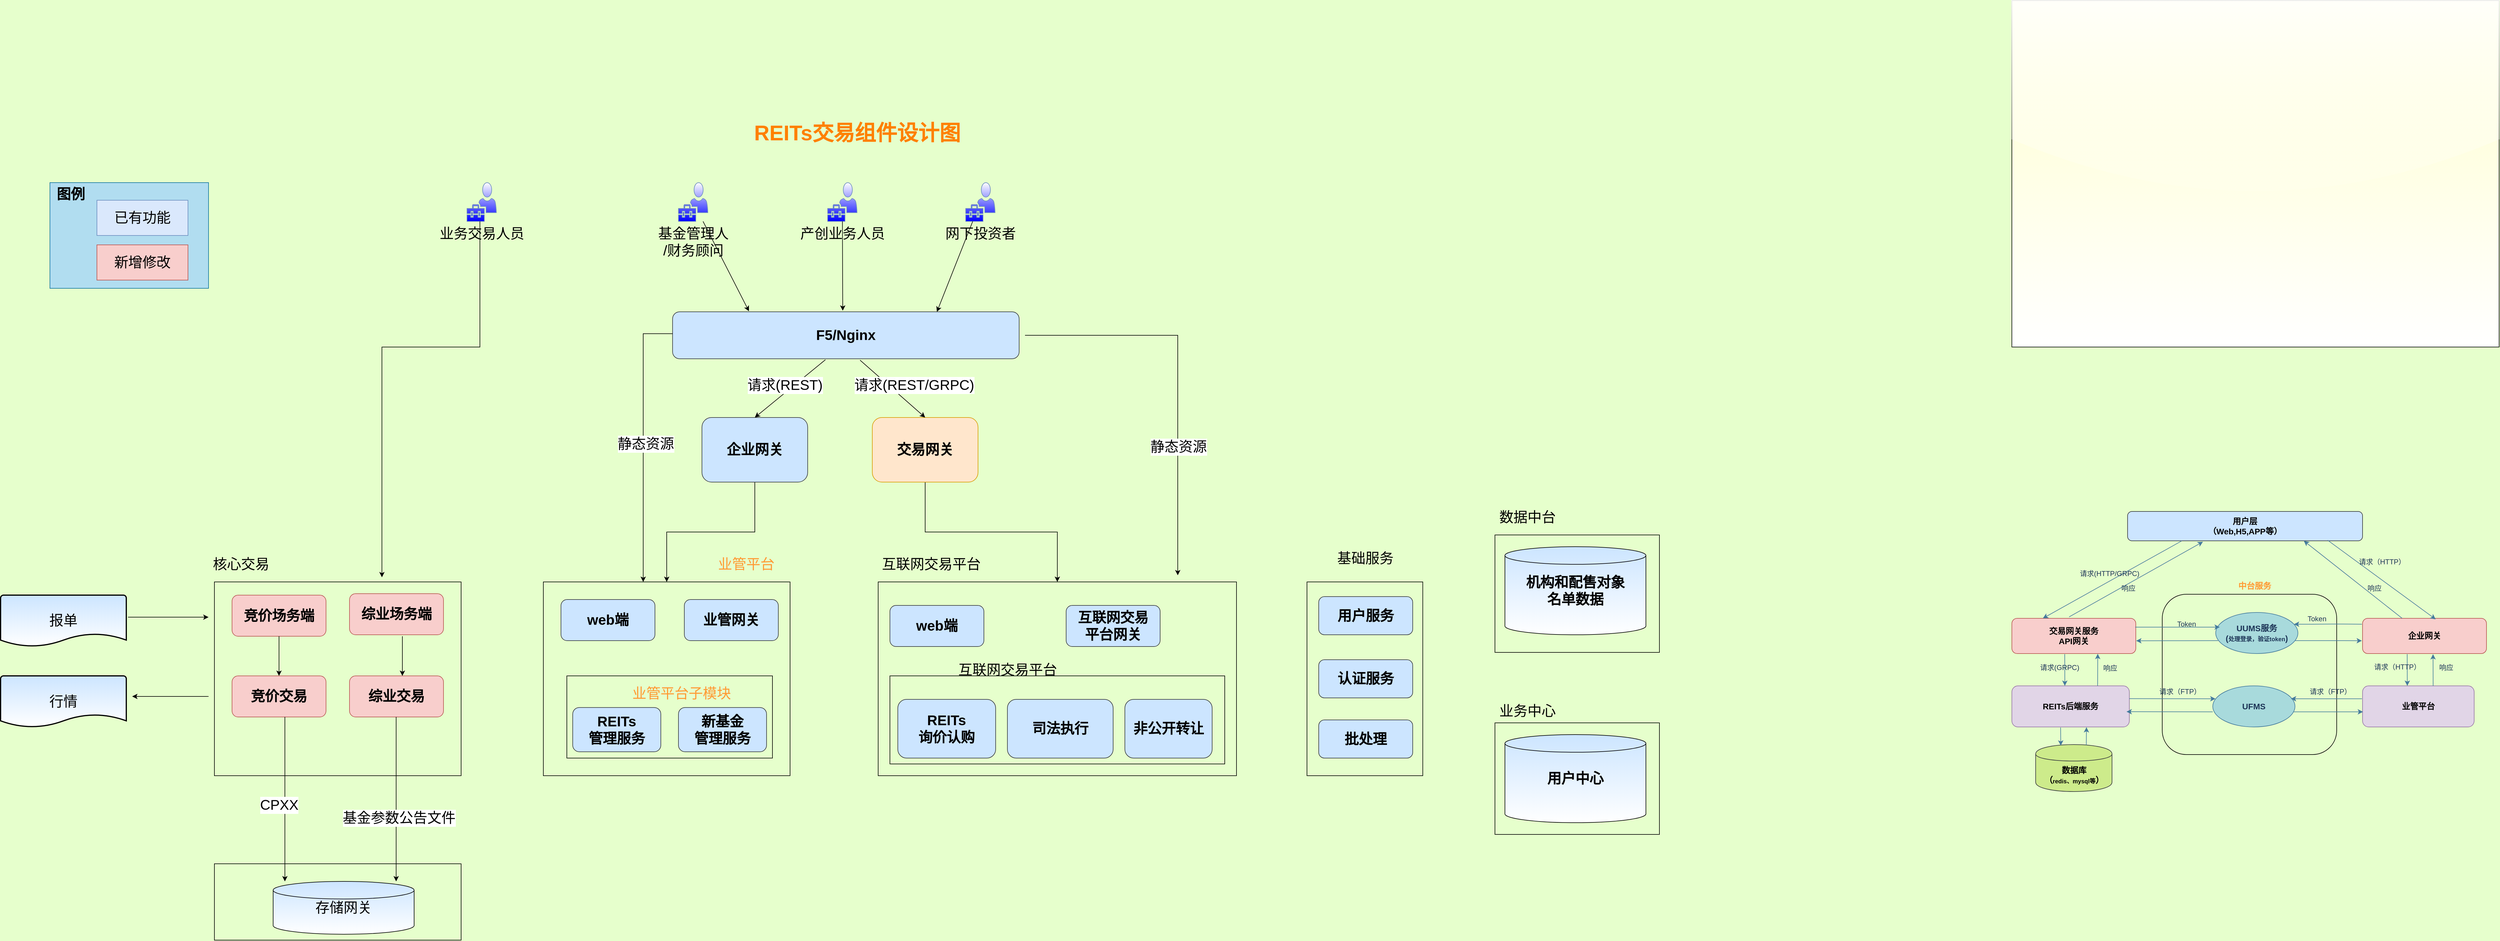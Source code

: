 <mxfile version="13.6.0" type="github" pages="6">
  <diagram id="YtGcmlx5MdhKh6ri9F74" name="REITs交易组件图">
    <mxGraphModel dx="3327" dy="2025" grid="1" gridSize="10" guides="1" tooltips="1" connect="1" arrows="1" fold="1" page="1" pageScale="1" pageWidth="827" pageHeight="1169" background="#E6FFCC" math="0" shadow="0">
      <root>
        <mxCell id="0" />
        <mxCell id="1" parent="0" />
        <mxCell id="qfqtDnRgR9i1htIjxdiv-91" value="" style="rounded=0;whiteSpace=wrap;html=1;gradientColor=#ffffff;fillColor=none;" vertex="1" parent="1">
          <mxGeometry x="-680" y="800" width="420" height="330" as="geometry" />
        </mxCell>
        <mxCell id="VK5EltDKN6l3TrfOhJUf-1" value="" style="rounded=0;whiteSpace=wrap;html=1;fillColor=#FFFFCC;gradientColor=#ffffff;gradientDirection=south;glass=1;" parent="1" vertex="1">
          <mxGeometry x="2380" y="-190" width="829.5" height="590" as="geometry" />
        </mxCell>
        <mxCell id="oyumovBON1_XlfnT9GuX-1" value="&lt;font style=&quot;font-size: 36px&quot; color=&quot;#ff8000&quot;&gt;&lt;b&gt;REITs交易组件设计图&lt;/b&gt;&lt;/font&gt;" style="text;html=1;resizable=0;autosize=1;align=center;verticalAlign=middle;points=[];fillColor=none;strokeColor=none;rounded=0;dashed=1;dashPattern=1 2;sketch=0;fontColor=#5C5C5C;" parent="1" vertex="1">
          <mxGeometry x="229" y="20" width="370" height="30" as="geometry" />
        </mxCell>
        <mxCell id="qfqtDnRgR9i1htIjxdiv-15" value="" style="group" vertex="1" connectable="0" parent="1">
          <mxGeometry x="-960" y="120" width="270" height="180" as="geometry" />
        </mxCell>
        <mxCell id="qfqtDnRgR9i1htIjxdiv-11" value="" style="rounded=0;whiteSpace=wrap;html=1;fillColor=#b1ddf0;strokeColor=#10739e;" vertex="1" parent="qfqtDnRgR9i1htIjxdiv-15">
          <mxGeometry width="270" height="180" as="geometry" />
        </mxCell>
        <mxCell id="qfqtDnRgR9i1htIjxdiv-12" value="&lt;font style=&quot;font-size: 24px&quot;&gt;已有功能&lt;/font&gt;" style="rounded=0;whiteSpace=wrap;html=1;fillColor=#dae8fc;strokeColor=#6c8ebf;" vertex="1" parent="qfqtDnRgR9i1htIjxdiv-15">
          <mxGeometry x="80" y="30" width="155" height="60" as="geometry" />
        </mxCell>
        <mxCell id="qfqtDnRgR9i1htIjxdiv-13" value="&lt;font style=&quot;font-size: 24px&quot;&gt;&lt;b&gt;图例&lt;/b&gt;&lt;/font&gt;" style="text;html=1;resizable=0;autosize=1;align=center;verticalAlign=middle;points=[];fillColor=none;strokeColor=none;rounded=0;" vertex="1" parent="qfqtDnRgR9i1htIjxdiv-15">
          <mxGeometry x="5" y="10" width="60" height="20" as="geometry" />
        </mxCell>
        <mxCell id="qfqtDnRgR9i1htIjxdiv-14" value="&lt;font style=&quot;font-size: 24px&quot;&gt;新增修改&lt;/font&gt;" style="rounded=0;whiteSpace=wrap;html=1;fillColor=#f8cecc;strokeColor=#b85450;" vertex="1" parent="qfqtDnRgR9i1htIjxdiv-15">
          <mxGeometry x="80" y="106" width="155" height="60" as="geometry" />
        </mxCell>
        <mxCell id="qfqtDnRgR9i1htIjxdiv-16" value="&lt;b&gt;&lt;font style=&quot;font-size: 24px&quot;&gt;F5/Nginx&lt;/font&gt;&lt;/b&gt;" style="rounded=1;whiteSpace=wrap;html=1;sketch=0;strokeColor=#36393d;fillColor=#cce5ff;" vertex="1" parent="1">
          <mxGeometry x="100" y="340" width="590" height="80" as="geometry" />
        </mxCell>
        <mxCell id="qfqtDnRgR9i1htIjxdiv-23" value="" style="group" vertex="1" connectable="0" parent="1">
          <mxGeometry x="-250" y="120" width="899" height="66" as="geometry" />
        </mxCell>
        <mxCell id="qfqtDnRgR9i1htIjxdiv-6" value="&lt;font style=&quot;font-size: 24px&quot;&gt;基金管理人&lt;br&gt;/财务顾问&lt;/font&gt;" style="pointerEvents=1;shadow=0;dashed=0;html=1;strokeColor=#6c8ebf;labelPosition=center;verticalLabelPosition=bottom;verticalAlign=top;align=center;shape=mxgraph.mscae.intune.user_management;gradientColor=#ffffff;gradientDirection=north;fillColor=#0000FF;" vertex="1" parent="qfqtDnRgR9i1htIjxdiv-23">
          <mxGeometry x="360" width="50" height="66" as="geometry" />
        </mxCell>
        <mxCell id="qfqtDnRgR9i1htIjxdiv-7" value="&lt;font style=&quot;font-size: 24px&quot;&gt;产创业务人员&lt;/font&gt;" style="pointerEvents=1;shadow=0;dashed=0;html=1;strokeColor=#6c8ebf;labelPosition=center;verticalLabelPosition=bottom;verticalAlign=top;align=center;shape=mxgraph.mscae.intune.user_management;gradientColor=#ffffff;gradientDirection=north;fillColor=#0000FF;" vertex="1" parent="qfqtDnRgR9i1htIjxdiv-23">
          <mxGeometry x="614" width="50" height="66" as="geometry" />
        </mxCell>
        <mxCell id="qfqtDnRgR9i1htIjxdiv-8" value="&lt;font style=&quot;font-size: 24px&quot;&gt;网下投资者&lt;/font&gt;" style="pointerEvents=1;shadow=0;dashed=0;html=1;strokeColor=#6c8ebf;labelPosition=center;verticalLabelPosition=bottom;verticalAlign=top;align=center;shape=mxgraph.mscae.intune.user_management;gradientColor=#ffffff;gradientDirection=north;fillColor=#0000FF;" vertex="1" parent="qfqtDnRgR9i1htIjxdiv-23">
          <mxGeometry x="849" width="50" height="66" as="geometry" />
        </mxCell>
        <mxCell id="qfqtDnRgR9i1htIjxdiv-10" value="&lt;font style=&quot;font-size: 24px&quot;&gt;业务交易人员&lt;/font&gt;" style="pointerEvents=1;shadow=0;dashed=0;html=1;strokeColor=#6c8ebf;labelPosition=center;verticalLabelPosition=bottom;verticalAlign=top;align=center;shape=mxgraph.mscae.intune.user_management;gradientColor=#ffffff;gradientDirection=north;fillColor=#0000FF;" vertex="1" parent="qfqtDnRgR9i1htIjxdiv-23">
          <mxGeometry width="50" height="66" as="geometry" />
        </mxCell>
        <mxCell id="qfqtDnRgR9i1htIjxdiv-24" value="" style="group" vertex="1" connectable="0" parent="1">
          <mxGeometry x="2380" y="680" width="808" height="477" as="geometry" />
        </mxCell>
        <mxCell id="qfqtDnRgR9i1htIjxdiv-1" value="" style="rounded=1;whiteSpace=wrap;html=1;fillColor=none;" vertex="1" parent="qfqtDnRgR9i1htIjxdiv-24">
          <mxGeometry x="256" y="141" width="297" height="273" as="geometry" />
        </mxCell>
        <mxCell id="OGBte0PvkTn54QuSE-R2-2" value="&lt;font style=&quot;font-size: 14px&quot;&gt;&lt;b&gt;用户层&lt;br&gt;（Web,H5,APP等）&lt;/b&gt;&lt;/font&gt;" style="rounded=1;whiteSpace=wrap;html=1;sketch=0;strokeColor=#36393d;fillColor=#cce5ff;" parent="qfqtDnRgR9i1htIjxdiv-24" vertex="1">
          <mxGeometry x="197" width="400" height="50" as="geometry" />
        </mxCell>
        <mxCell id="OGBte0PvkTn54QuSE-R2-4" value="&lt;b&gt;&lt;font style=&quot;font-size: 14px&quot;&gt;交易网关服务&lt;br&gt;API网关&lt;/font&gt;&lt;/b&gt;" style="rounded=1;whiteSpace=wrap;html=1;sketch=0;strokeColor=#b85450;fillColor=#f8cecc;" parent="qfqtDnRgR9i1htIjxdiv-24" vertex="1">
          <mxGeometry y="182" width="211" height="60" as="geometry" />
        </mxCell>
        <mxCell id="OGBte0PvkTn54QuSE-R2-11" value="&lt;b&gt;&lt;font style=&quot;font-size: 14px&quot;&gt;REITs后端服务&lt;/font&gt;&lt;/b&gt;" style="rounded=1;whiteSpace=wrap;html=1;sketch=0;strokeColor=#9673a6;fillColor=#e1d5e7;" parent="qfqtDnRgR9i1htIjxdiv-24" vertex="1">
          <mxGeometry y="297" width="200" height="70" as="geometry" />
        </mxCell>
        <mxCell id="OGBte0PvkTn54QuSE-R2-12" value="" style="endArrow=classic;html=1;strokeColor=#457B9D;fillColor=#A8DADC;fontColor=#1D3557;entryX=0.451;entryY=0;entryDx=0;entryDy=0;entryPerimeter=0;" parent="qfqtDnRgR9i1htIjxdiv-24" target="OGBte0PvkTn54QuSE-R2-11" edge="1">
          <mxGeometry width="50" height="50" relative="1" as="geometry">
            <mxPoint x="90" y="243" as="sourcePoint" />
            <mxPoint x="277" y="247" as="targetPoint" />
          </mxGeometry>
        </mxCell>
        <mxCell id="OGBte0PvkTn54QuSE-R2-15" value="&lt;font color=&quot;#000000&quot;&gt;&lt;b&gt;&lt;span style=&quot;font-size: 14px&quot;&gt;数据库&lt;/span&gt;&lt;br&gt;&lt;span style=&quot;font-size: 14px&quot;&gt;（&lt;/span&gt;&lt;font style=&quot;font-size: 10px&quot;&gt;redis、mysql等&lt;/font&gt;&lt;span style=&quot;font-size: 14px&quot;&gt;）&lt;/span&gt;&lt;br&gt;&lt;/b&gt;&lt;/font&gt;" style="shape=cylinder;whiteSpace=wrap;html=1;boundedLbl=1;backgroundOutline=1;rounded=0;sketch=0;fillColor=#cdeb8b;strokeColor=#36393d;" parent="qfqtDnRgR9i1htIjxdiv-24" vertex="1">
          <mxGeometry x="40.5" y="397" width="130" height="80" as="geometry" />
        </mxCell>
        <mxCell id="OGBte0PvkTn54QuSE-R2-16" value="" style="endArrow=classic;html=1;strokeColor=#457B9D;fillColor=#A8DADC;fontColor=#1D3557;entryX=0.329;entryY=0.022;entryDx=0;entryDy=0;entryPerimeter=0;" parent="qfqtDnRgR9i1htIjxdiv-24" target="OGBte0PvkTn54QuSE-R2-15" edge="1">
          <mxGeometry width="50" height="50" relative="1" as="geometry">
            <mxPoint x="83" y="368" as="sourcePoint" />
            <mxPoint x="277" y="347" as="targetPoint" />
          </mxGeometry>
        </mxCell>
        <mxCell id="OGBte0PvkTn54QuSE-R2-24" value="" style="endArrow=classic;html=1;strokeColor=#457B9D;fillColor=#A8DADC;fontColor=#1D3557;entryX=0.693;entryY=1.007;entryDx=0;entryDy=0;entryPerimeter=0;" parent="qfqtDnRgR9i1htIjxdiv-24" target="OGBte0PvkTn54QuSE-R2-4" edge="1">
          <mxGeometry width="50" height="50" relative="1" as="geometry">
            <mxPoint x="146" y="297" as="sourcePoint" />
            <mxPoint x="147" y="240" as="targetPoint" />
          </mxGeometry>
        </mxCell>
        <mxCell id="OGBte0PvkTn54QuSE-R2-26" value="" style="endArrow=classic;html=1;strokeColor=#457B9D;fillColor=#A8DADC;fontColor=#1D3557;entryX=0.635;entryY=1.005;entryDx=0;entryDy=0;entryPerimeter=0;exitX=0.663;exitY=0.011;exitDx=0;exitDy=0;exitPerimeter=0;" parent="qfqtDnRgR9i1htIjxdiv-24" source="OGBte0PvkTn54QuSE-R2-15" target="OGBte0PvkTn54QuSE-R2-11" edge="1">
          <mxGeometry width="50" height="50" relative="1" as="geometry">
            <mxPoint x="127" y="397" as="sourcePoint" />
            <mxPoint x="278.14" y="346.03" as="targetPoint" />
          </mxGeometry>
        </mxCell>
        <mxCell id="OGBte0PvkTn54QuSE-R2-29" value="响应" style="text;html=1;resizable=0;autosize=1;align=center;verticalAlign=middle;points=[];fillColor=none;strokeColor=none;rounded=0;sketch=0;fontColor=#1D3557;" parent="qfqtDnRgR9i1htIjxdiv-24" vertex="1">
          <mxGeometry x="147" y="257" width="40" height="20" as="geometry" />
        </mxCell>
        <mxCell id="OGBte0PvkTn54QuSE-R2-31" value="&lt;span style=&quot;font-size: 14px&quot;&gt;&lt;b&gt;UFMS&lt;/b&gt;&lt;/span&gt;" style="ellipse;whiteSpace=wrap;html=1;rounded=0;sketch=0;strokeColor=#457B9D;fillColor=#A8DADC;fontColor=#1D3557;" parent="qfqtDnRgR9i1htIjxdiv-24" vertex="1">
          <mxGeometry x="342" y="297" width="140" height="70" as="geometry" />
        </mxCell>
        <mxCell id="OGBte0PvkTn54QuSE-R2-33" value="" style="endArrow=classic;html=1;strokeColor=#457B9D;fillColor=#A8DADC;fontColor=#1D3557;exitX=0.999;exitY=0.311;exitDx=0;exitDy=0;exitPerimeter=0;entryX=0.033;entryY=0.315;entryDx=0;entryDy=0;entryPerimeter=0;" parent="qfqtDnRgR9i1htIjxdiv-24" source="OGBte0PvkTn54QuSE-R2-11" target="OGBte0PvkTn54QuSE-R2-31" edge="1">
          <mxGeometry width="50" height="50" relative="1" as="geometry">
            <mxPoint x="237" y="337" as="sourcePoint" />
            <mxPoint x="347" y="337" as="targetPoint" />
          </mxGeometry>
        </mxCell>
        <mxCell id="OGBte0PvkTn54QuSE-R2-38" value="&lt;b&gt;&lt;span style=&quot;font-size: 14px&quot;&gt;UUMS服务&lt;/span&gt;&lt;br&gt;&lt;span style=&quot;font-size: 14px&quot;&gt;(&lt;/span&gt;&lt;font style=&quot;font-size: 10px&quot;&gt;处理登录，验证token&lt;/font&gt;&lt;span style=&quot;font-size: 14px&quot;&gt;)&lt;/span&gt;&lt;br&gt;&lt;/b&gt;" style="ellipse;whiteSpace=wrap;html=1;rounded=0;sketch=0;strokeColor=#457B9D;fillColor=#A8DADC;fontColor=#1D3557;" parent="qfqtDnRgR9i1htIjxdiv-24" vertex="1">
          <mxGeometry x="347" y="172" width="140" height="70" as="geometry" />
        </mxCell>
        <mxCell id="fUmtlEZdL340nA0cj5ke-1" value="&lt;span style=&quot;font-size: 14px&quot;&gt;&lt;b&gt;业管平台&lt;/b&gt;&lt;/span&gt;" style="rounded=1;whiteSpace=wrap;html=1;sketch=0;strokeColor=#9673a6;fillColor=#e1d5e7;" parent="qfqtDnRgR9i1htIjxdiv-24" vertex="1">
          <mxGeometry x="597" y="297" width="190" height="70" as="geometry" />
        </mxCell>
        <mxCell id="fUmtlEZdL340nA0cj5ke-2" value="&lt;span style=&quot;font-size: 14px&quot;&gt;&lt;b&gt;企业网关&lt;/b&gt;&lt;/span&gt;" style="rounded=1;whiteSpace=wrap;html=1;sketch=0;strokeColor=#b85450;fillColor=#f8cecc;" parent="qfqtDnRgR9i1htIjxdiv-24" vertex="1">
          <mxGeometry x="597" y="182" width="211" height="60" as="geometry" />
        </mxCell>
        <mxCell id="fUmtlEZdL340nA0cj5ke-12" value="" style="endArrow=classic;html=1;strokeColor=#457B9D;fillColor=#A8DADC;fontColor=#1D3557;entryX=0.05;entryY=0.357;entryDx=0;entryDy=0;entryPerimeter=0;" parent="qfqtDnRgR9i1htIjxdiv-24" target="OGBte0PvkTn54QuSE-R2-38" edge="1">
          <mxGeometry width="50" height="50" relative="1" as="geometry">
            <mxPoint x="210" y="197" as="sourcePoint" />
            <mxPoint x="343" y="197" as="targetPoint" />
            <Array as="points">
              <mxPoint x="283" y="197" />
            </Array>
          </mxGeometry>
        </mxCell>
        <mxCell id="fUmtlEZdL340nA0cj5ke-17" value="&lt;b&gt;&lt;font style=&quot;font-size: 14px&quot; color=&quot;#ff9933&quot;&gt;中台服务&lt;/font&gt;&lt;/b&gt;" style="text;html=1;resizable=0;autosize=1;align=center;verticalAlign=middle;points=[];fillColor=none;strokeColor=none;rounded=0;" parent="qfqtDnRgR9i1htIjxdiv-24" vertex="1">
          <mxGeometry x="374" y="116" width="77" height="22" as="geometry" />
        </mxCell>
        <mxCell id="fUmtlEZdL340nA0cj5ke-22" value="" style="endArrow=classic;html=1;strokeColor=#457B9D;fillColor=#A8DADC;fontColor=#1D3557;entryX=0.321;entryY=1.032;entryDx=0;entryDy=0;entryPerimeter=0;exitX=0.462;exitY=-0.04;exitDx=0;exitDy=0;exitPerimeter=0;" parent="qfqtDnRgR9i1htIjxdiv-24" source="OGBte0PvkTn54QuSE-R2-4" target="OGBte0PvkTn54QuSE-R2-2" edge="1">
          <mxGeometry width="50" height="50" relative="1" as="geometry">
            <mxPoint x="158" y="176" as="sourcePoint" />
            <mxPoint x="167" y="107" as="targetPoint" />
            <Array as="points" />
          </mxGeometry>
        </mxCell>
        <mxCell id="fUmtlEZdL340nA0cj5ke-23" value="" style="endArrow=classic;html=1;strokeColor=#457B9D;fillColor=#A8DADC;fontColor=#1D3557;entryX=0.25;entryY=0;entryDx=0;entryDy=0;exitX=0.231;exitY=1;exitDx=0;exitDy=0;exitPerimeter=0;" parent="qfqtDnRgR9i1htIjxdiv-24" source="OGBte0PvkTn54QuSE-R2-2" target="OGBte0PvkTn54QuSE-R2-4" edge="1">
          <mxGeometry width="50" height="50" relative="1" as="geometry">
            <mxPoint x="326" y="79" as="sourcePoint" />
            <mxPoint x="87" y="117" as="targetPoint" />
            <Array as="points" />
          </mxGeometry>
        </mxCell>
        <mxCell id="fUmtlEZdL340nA0cj5ke-28" value="" style="endArrow=classic;html=1;strokeColor=#457B9D;fillColor=#A8DADC;fontColor=#1D3557;entryX=0.75;entryY=1;entryDx=0;entryDy=0;" parent="qfqtDnRgR9i1htIjxdiv-24" source="fUmtlEZdL340nA0cj5ke-2" target="OGBte0PvkTn54QuSE-R2-2" edge="1">
          <mxGeometry width="50" height="50" relative="1" as="geometry">
            <mxPoint x="684" y="176" as="sourcePoint" />
            <mxPoint x="827" y="106" as="targetPoint" />
            <Array as="points" />
          </mxGeometry>
        </mxCell>
        <mxCell id="fUmtlEZdL340nA0cj5ke-32" value="" style="endArrow=classic;html=1;strokeColor=#457B9D;fillColor=#A8DADC;fontColor=#1D3557;entryX=1.003;entryY=0.637;entryDx=0;entryDy=0;entryPerimeter=0;" parent="qfqtDnRgR9i1htIjxdiv-24" target="OGBte0PvkTn54QuSE-R2-4" edge="1">
          <mxGeometry width="50" height="50" relative="1" as="geometry">
            <mxPoint x="351" y="220" as="sourcePoint" />
            <mxPoint x="236.996" y="220.0" as="targetPoint" />
            <Array as="points">
              <mxPoint x="283.84" y="220.08" />
            </Array>
          </mxGeometry>
        </mxCell>
        <mxCell id="fUmtlEZdL340nA0cj5ke-37" value="请求(HTTP/GRPC)" style="text;html=1;resizable=0;autosize=1;align=center;verticalAlign=middle;points=[];fillColor=none;strokeColor=none;rounded=0;sketch=0;fontColor=#1D3557;" parent="qfqtDnRgR9i1htIjxdiv-24" vertex="1">
          <mxGeometry x="106" y="96" width="120" height="20" as="geometry" />
        </mxCell>
        <mxCell id="fUmtlEZdL340nA0cj5ke-38" value="响应" style="text;html=1;resizable=0;autosize=1;align=center;verticalAlign=middle;points=[];fillColor=none;strokeColor=none;rounded=0;sketch=0;fontColor=#1D3557;" parent="qfqtDnRgR9i1htIjxdiv-24" vertex="1">
          <mxGeometry x="178" y="121" width="40" height="20" as="geometry" />
        </mxCell>
        <mxCell id="fUmtlEZdL340nA0cj5ke-39" value="" style="endArrow=classic;html=1;strokeColor=#457B9D;fillColor=#A8DADC;fontColor=#1D3557;exitX=0.852;exitY=0.983;exitDx=0;exitDy=0;exitPerimeter=0;entryX=0.59;entryY=0.027;entryDx=0;entryDy=0;entryPerimeter=0;" parent="qfqtDnRgR9i1htIjxdiv-24" source="OGBte0PvkTn54QuSE-R2-2" target="fUmtlEZdL340nA0cj5ke-2" edge="1">
          <mxGeometry width="50" height="50" relative="1" as="geometry">
            <mxPoint x="748" y="117" as="sourcePoint" />
            <mxPoint x="838" y="117" as="targetPoint" />
            <Array as="points" />
          </mxGeometry>
        </mxCell>
        <mxCell id="fUmtlEZdL340nA0cj5ke-43" value="请求（HTTP）" style="text;html=1;resizable=0;autosize=1;align=center;verticalAlign=middle;points=[];fillColor=none;strokeColor=none;rounded=0;sketch=0;fontColor=#1D3557;" parent="qfqtDnRgR9i1htIjxdiv-24" vertex="1">
          <mxGeometry x="585" y="76" width="90" height="20" as="geometry" />
        </mxCell>
        <mxCell id="fUmtlEZdL340nA0cj5ke-44" value="响应" style="text;html=1;resizable=0;autosize=1;align=center;verticalAlign=middle;points=[];fillColor=none;strokeColor=none;rounded=0;sketch=0;fontColor=#1D3557;" parent="qfqtDnRgR9i1htIjxdiv-24" vertex="1">
          <mxGeometry x="597" y="121" width="40" height="20" as="geometry" />
        </mxCell>
        <mxCell id="fUmtlEZdL340nA0cj5ke-46" value="Token" style="text;html=1;resizable=0;autosize=1;align=center;verticalAlign=middle;points=[];fillColor=none;strokeColor=none;rounded=0;sketch=0;fontColor=#1D3557;" parent="qfqtDnRgR9i1htIjxdiv-24" vertex="1">
          <mxGeometry x="275" y="181" width="44" height="22" as="geometry" />
        </mxCell>
        <mxCell id="fUmtlEZdL340nA0cj5ke-49" value="" style="endArrow=classic;html=1;strokeColor=#457B9D;fillColor=#A8DADC;fontColor=#1D3557;entryX=-0.005;entryY=0.637;entryDx=0;entryDy=0;entryPerimeter=0;" parent="qfqtDnRgR9i1htIjxdiv-24" target="fUmtlEZdL340nA0cj5ke-2" edge="1">
          <mxGeometry width="50" height="50" relative="1" as="geometry">
            <mxPoint x="482" y="220.01" as="sourcePoint" />
            <mxPoint x="626.0" y="220.0" as="targetPoint" />
            <Array as="points">
              <mxPoint x="555" y="220.01" />
            </Array>
          </mxGeometry>
        </mxCell>
        <mxCell id="fUmtlEZdL340nA0cj5ke-50" value="" style="endArrow=classic;html=1;strokeColor=#457B9D;fillColor=#A8DADC;fontColor=#1D3557;entryX=0.951;entryY=0.287;entryDx=0;entryDy=0;entryPerimeter=0;" parent="qfqtDnRgR9i1htIjxdiv-24" target="OGBte0PvkTn54QuSE-R2-38" edge="1">
          <mxGeometry width="50" height="50" relative="1" as="geometry">
            <mxPoint x="595.945" y="191.97" as="sourcePoint" />
            <mxPoint x="482" y="192" as="targetPoint" />
            <Array as="points">
              <mxPoint x="555" y="191.76" />
            </Array>
          </mxGeometry>
        </mxCell>
        <mxCell id="fUmtlEZdL340nA0cj5ke-51" value="Token" style="text;html=1;resizable=0;autosize=1;align=center;verticalAlign=middle;points=[];fillColor=none;strokeColor=none;rounded=0;sketch=0;fontColor=#1D3557;" parent="qfqtDnRgR9i1htIjxdiv-24" vertex="1">
          <mxGeometry x="497" y="172" width="44" height="22" as="geometry" />
        </mxCell>
        <mxCell id="fUmtlEZdL340nA0cj5ke-52" value="" style="endArrow=classic;html=1;strokeColor=#457B9D;fillColor=#A8DADC;fontColor=#1D3557;exitX=0.999;exitY=0.311;exitDx=0;exitDy=0;exitPerimeter=0;entryX=0.033;entryY=0.315;entryDx=0;entryDy=0;entryPerimeter=0;" parent="qfqtDnRgR9i1htIjxdiv-24" edge="1">
          <mxGeometry width="50" height="50" relative="1" as="geometry">
            <mxPoint x="342" y="341.28" as="sourcePoint" />
            <mxPoint x="195.18" y="341" as="targetPoint" />
          </mxGeometry>
        </mxCell>
        <mxCell id="fUmtlEZdL340nA0cj5ke-53" value="" style="endArrow=classic;html=1;strokeColor=#457B9D;fillColor=#A8DADC;fontColor=#1D3557;entryX=0.033;entryY=0.315;entryDx=0;entryDy=0;entryPerimeter=0;exitX=0.984;exitY=0.633;exitDx=0;exitDy=0;exitPerimeter=0;" parent="qfqtDnRgR9i1htIjxdiv-24" source="OGBte0PvkTn54QuSE-R2-31" edge="1">
          <mxGeometry width="50" height="50" relative="1" as="geometry">
            <mxPoint x="475" y="341" as="sourcePoint" />
            <mxPoint x="597.82" y="341.28" as="targetPoint" />
          </mxGeometry>
        </mxCell>
        <mxCell id="fUmtlEZdL340nA0cj5ke-54" value="" style="endArrow=classic;html=1;strokeColor=#457B9D;fillColor=#A8DADC;fontColor=#1D3557;entryX=0.033;entryY=0.315;entryDx=0;entryDy=0;entryPerimeter=0;" parent="qfqtDnRgR9i1htIjxdiv-24" edge="1">
          <mxGeometry width="50" height="50" relative="1" as="geometry">
            <mxPoint x="596" y="319" as="sourcePoint" />
            <mxPoint x="475" y="319" as="targetPoint" />
          </mxGeometry>
        </mxCell>
        <mxCell id="fUmtlEZdL340nA0cj5ke-56" value="" style="endArrow=classic;html=1;strokeColor=#457B9D;fillColor=#A8DADC;fontColor=#1D3557;entryX=0.451;entryY=0;entryDx=0;entryDy=0;entryPerimeter=0;" parent="qfqtDnRgR9i1htIjxdiv-24" edge="1">
          <mxGeometry width="50" height="50" relative="1" as="geometry">
            <mxPoint x="717.2" y="297" as="sourcePoint" />
            <mxPoint x="717" y="243" as="targetPoint" />
          </mxGeometry>
        </mxCell>
        <mxCell id="fUmtlEZdL340nA0cj5ke-57" value="" style="endArrow=classic;html=1;strokeColor=#457B9D;fillColor=#A8DADC;fontColor=#1D3557;entryX=0.451;entryY=0;entryDx=0;entryDy=0;entryPerimeter=0;" parent="qfqtDnRgR9i1htIjxdiv-24" edge="1">
          <mxGeometry width="50" height="50" relative="1" as="geometry">
            <mxPoint x="673" y="243" as="sourcePoint" />
            <mxPoint x="673.2" y="297" as="targetPoint" />
          </mxGeometry>
        </mxCell>
        <mxCell id="fUmtlEZdL340nA0cj5ke-59" value="响应" style="text;html=1;resizable=0;autosize=1;align=center;verticalAlign=middle;points=[];fillColor=none;strokeColor=none;rounded=0;sketch=0;fontColor=#1D3557;" parent="qfqtDnRgR9i1htIjxdiv-24" vertex="1">
          <mxGeometry x="717" y="255" width="44" height="22" as="geometry" />
        </mxCell>
        <mxCell id="NYVzm88oB_qArTAKALnM-1" value="请求（FTP）" style="text;html=1;resizable=0;autosize=1;align=center;verticalAlign=middle;points=[];fillColor=none;strokeColor=none;rounded=0;sketch=0;fontColor=#1D3557;" parent="qfqtDnRgR9i1htIjxdiv-24" vertex="1">
          <mxGeometry x="241" y="297" width="90" height="20" as="geometry" />
        </mxCell>
        <mxCell id="NYVzm88oB_qArTAKALnM-3" value="请求（FTP）" style="text;html=1;resizable=0;autosize=1;align=center;verticalAlign=middle;points=[];fillColor=none;strokeColor=none;rounded=0;sketch=0;fontColor=#1D3557;" parent="qfqtDnRgR9i1htIjxdiv-24" vertex="1">
          <mxGeometry x="497" y="297" width="90" height="20" as="geometry" />
        </mxCell>
        <mxCell id="NYVzm88oB_qArTAKALnM-5" value="请求（HTTP）" style="text;html=1;resizable=0;autosize=1;align=center;verticalAlign=middle;points=[];fillColor=none;strokeColor=none;rounded=0;sketch=0;fontColor=#1D3557;" parent="qfqtDnRgR9i1htIjxdiv-24" vertex="1">
          <mxGeometry x="611" y="255" width="90" height="20" as="geometry" />
        </mxCell>
        <mxCell id="NYVzm88oB_qArTAKALnM-6" value="请求(GRPC)" style="text;html=1;resizable=0;autosize=1;align=center;verticalAlign=middle;points=[];fillColor=none;strokeColor=none;rounded=0;sketch=0;fontColor=#1D3557;" parent="qfqtDnRgR9i1htIjxdiv-24" vertex="1">
          <mxGeometry x="41" y="256" width="80" height="20" as="geometry" />
        </mxCell>
        <mxCell id="qfqtDnRgR9i1htIjxdiv-30" value="" style="edgeStyle=orthogonalEdgeStyle;rounded=0;orthogonalLoop=1;jettySize=auto;html=1;" edge="1" parent="1" source="qfqtDnRgR9i1htIjxdiv-25" target="qfqtDnRgR9i1htIjxdiv-28">
          <mxGeometry relative="1" as="geometry" />
        </mxCell>
        <mxCell id="qfqtDnRgR9i1htIjxdiv-25" value="&lt;b&gt;&lt;font style=&quot;font-size: 24px&quot;&gt;企业网关&lt;/font&gt;&lt;/b&gt;" style="rounded=1;whiteSpace=wrap;html=1;sketch=0;strokeColor=#36393d;fillColor=#cce5ff;" vertex="1" parent="1">
          <mxGeometry x="150" y="520" width="180" height="110" as="geometry" />
        </mxCell>
        <mxCell id="qfqtDnRgR9i1htIjxdiv-31" value="" style="edgeStyle=orthogonalEdgeStyle;rounded=0;orthogonalLoop=1;jettySize=auto;html=1;" edge="1" parent="1" source="qfqtDnRgR9i1htIjxdiv-26" target="qfqtDnRgR9i1htIjxdiv-29">
          <mxGeometry relative="1" as="geometry" />
        </mxCell>
        <mxCell id="qfqtDnRgR9i1htIjxdiv-26" value="&lt;span style=&quot;font-size: 24px&quot;&gt;&lt;b&gt;交易网关&lt;/b&gt;&lt;/span&gt;" style="rounded=1;whiteSpace=wrap;html=1;sketch=0;strokeColor=#d79b00;fillColor=#ffe6cc;" vertex="1" parent="1">
          <mxGeometry x="440" y="520" width="180" height="110" as="geometry" />
        </mxCell>
        <mxCell id="qfqtDnRgR9i1htIjxdiv-28" value="" style="rounded=0;whiteSpace=wrap;html=1;gradientColor=#ffffff;fillColor=none;" vertex="1" parent="1">
          <mxGeometry x="-120" y="800" width="420" height="330" as="geometry" />
        </mxCell>
        <mxCell id="qfqtDnRgR9i1htIjxdiv-29" value="" style="rounded=0;whiteSpace=wrap;html=1;gradientColor=#ffffff;fillColor=none;" vertex="1" parent="1">
          <mxGeometry x="450" y="800" width="610" height="330" as="geometry" />
        </mxCell>
        <mxCell id="qfqtDnRgR9i1htIjxdiv-32" value="&lt;font style=&quot;font-size: 24px&quot; color=&quot;#ff9933&quot;&gt;业管平台&lt;/font&gt;" style="text;html=1;resizable=0;autosize=1;align=center;verticalAlign=middle;points=[];fillColor=none;strokeColor=none;rounded=0;" vertex="1" parent="1">
          <mxGeometry x="170" y="760" width="110" height="20" as="geometry" />
        </mxCell>
        <mxCell id="qfqtDnRgR9i1htIjxdiv-33" value="&lt;font style=&quot;font-size: 24px&quot;&gt;互联网交易平台&lt;/font&gt;" style="text;html=1;resizable=0;autosize=1;align=center;verticalAlign=middle;points=[];fillColor=none;strokeColor=none;rounded=0;" vertex="1" parent="1">
          <mxGeometry x="450" y="760" width="180" height="20" as="geometry" />
        </mxCell>
        <mxCell id="qfqtDnRgR9i1htIjxdiv-34" value="&lt;b&gt;&lt;font style=&quot;font-size: 24px&quot;&gt;web端&lt;/font&gt;&lt;/b&gt;" style="rounded=1;whiteSpace=wrap;html=1;sketch=0;strokeColor=#36393d;fillColor=#cce5ff;" vertex="1" parent="1">
          <mxGeometry x="-90" y="830" width="160" height="70" as="geometry" />
        </mxCell>
        <mxCell id="qfqtDnRgR9i1htIjxdiv-35" value="&lt;b&gt;&lt;font style=&quot;font-size: 24px&quot;&gt;业管网关&lt;/font&gt;&lt;/b&gt;" style="rounded=1;whiteSpace=wrap;html=1;sketch=0;strokeColor=#36393d;fillColor=#cce5ff;" vertex="1" parent="1">
          <mxGeometry x="120" y="830" width="160" height="70" as="geometry" />
        </mxCell>
        <mxCell id="qfqtDnRgR9i1htIjxdiv-39" value="&lt;font color=&quot;#ff9933&quot;&gt;&lt;span style=&quot;font-size: 24px&quot;&gt;业管平台子模块&lt;/span&gt;&lt;/font&gt;" style="text;html=1;resizable=0;autosize=1;align=center;verticalAlign=middle;points=[];fillColor=none;strokeColor=none;rounded=0;" vertex="1" parent="1">
          <mxGeometry x="25" y="980" width="180" height="20" as="geometry" />
        </mxCell>
        <mxCell id="qfqtDnRgR9i1htIjxdiv-45" value="" style="endArrow=classic;html=1;entryX=0.5;entryY=0;entryDx=0;entryDy=0;exitX=0.441;exitY=1.02;exitDx=0;exitDy=0;exitPerimeter=0;" edge="1" parent="1" source="qfqtDnRgR9i1htIjxdiv-16" target="qfqtDnRgR9i1htIjxdiv-25">
          <mxGeometry width="50" height="50" relative="1" as="geometry">
            <mxPoint x="300" y="440" as="sourcePoint" />
            <mxPoint x="350" y="390" as="targetPoint" />
          </mxGeometry>
        </mxCell>
        <mxCell id="qfqtDnRgR9i1htIjxdiv-46" value="" style="endArrow=classic;html=1;entryX=0.5;entryY=0;entryDx=0;entryDy=0;exitX=0.541;exitY=1.029;exitDx=0;exitDy=0;exitPerimeter=0;" edge="1" parent="1" source="qfqtDnRgR9i1htIjxdiv-16" target="qfqtDnRgR9i1htIjxdiv-26">
          <mxGeometry width="50" height="50" relative="1" as="geometry">
            <mxPoint x="430" y="430" as="sourcePoint" />
            <mxPoint x="353" y="530" as="targetPoint" />
          </mxGeometry>
        </mxCell>
        <mxCell id="qfqtDnRgR9i1htIjxdiv-48" value="&lt;b&gt;&lt;font style=&quot;font-size: 24px&quot;&gt;web端&lt;/font&gt;&lt;/b&gt;" style="rounded=1;whiteSpace=wrap;html=1;sketch=0;strokeColor=#36393d;fillColor=#cce5ff;" vertex="1" parent="1">
          <mxGeometry x="470" y="840" width="160" height="70" as="geometry" />
        </mxCell>
        <mxCell id="qfqtDnRgR9i1htIjxdiv-49" value="&lt;span style=&quot;font-size: 24px&quot;&gt;&lt;b&gt;互联网交易&lt;br&gt;平台网关&lt;/b&gt;&lt;/span&gt;" style="rounded=1;whiteSpace=wrap;html=1;sketch=0;strokeColor=#36393d;fillColor=#cce5ff;" vertex="1" parent="1">
          <mxGeometry x="770" y="840" width="160" height="70" as="geometry" />
        </mxCell>
        <mxCell id="qfqtDnRgR9i1htIjxdiv-50" value="" style="group" vertex="1" connectable="0" parent="1">
          <mxGeometry x="-80" y="960" width="350" height="140" as="geometry" />
        </mxCell>
        <mxCell id="qfqtDnRgR9i1htIjxdiv-38" value="" style="rounded=0;whiteSpace=wrap;html=1;fillColor=none;gradientColor=#ffffff;" vertex="1" parent="qfqtDnRgR9i1htIjxdiv-50">
          <mxGeometry width="350" height="140" as="geometry" />
        </mxCell>
        <mxCell id="qfqtDnRgR9i1htIjxdiv-40" value="&lt;b&gt;&lt;font style=&quot;font-size: 24px&quot;&gt;REITs&lt;br&gt;管理服务&lt;/font&gt;&lt;/b&gt;" style="rounded=1;whiteSpace=wrap;html=1;sketch=0;strokeColor=#36393d;fillColor=#cce5ff;" vertex="1" parent="qfqtDnRgR9i1htIjxdiv-50">
          <mxGeometry x="10" y="53.846" width="150" height="75.385" as="geometry" />
        </mxCell>
        <mxCell id="qfqtDnRgR9i1htIjxdiv-42" value="&lt;b&gt;&lt;font style=&quot;font-size: 24px&quot;&gt;新基金&lt;br&gt;管理服务&lt;br&gt;&lt;/font&gt;&lt;/b&gt;" style="rounded=1;whiteSpace=wrap;html=1;sketch=0;strokeColor=#36393d;fillColor=#cce5ff;" vertex="1" parent="qfqtDnRgR9i1htIjxdiv-50">
          <mxGeometry x="190" y="53.846" width="150" height="75.385" as="geometry" />
        </mxCell>
        <mxCell id="qfqtDnRgR9i1htIjxdiv-51" value="" style="group" vertex="1" connectable="0" parent="1">
          <mxGeometry x="470" y="960" width="642.857" height="150" as="geometry" />
        </mxCell>
        <mxCell id="qfqtDnRgR9i1htIjxdiv-52" value="" style="rounded=0;whiteSpace=wrap;html=1;fillColor=none;gradientColor=#ffffff;" vertex="1" parent="qfqtDnRgR9i1htIjxdiv-51">
          <mxGeometry width="570" height="150" as="geometry" />
        </mxCell>
        <mxCell id="qfqtDnRgR9i1htIjxdiv-53" value="&lt;b&gt;&lt;font style=&quot;font-size: 24px&quot;&gt;REITs&lt;br&gt;询价认购&lt;br&gt;&lt;/font&gt;&lt;/b&gt;" style="rounded=1;whiteSpace=wrap;html=1;sketch=0;strokeColor=#36393d;fillColor=#cce5ff;" vertex="1" parent="qfqtDnRgR9i1htIjxdiv-51">
          <mxGeometry x="13.43" y="40" width="166.57" height="100" as="geometry" />
        </mxCell>
        <mxCell id="qfqtDnRgR9i1htIjxdiv-57" value="&lt;span style=&quot;font-size: 24px&quot;&gt;&lt;b&gt;司法执行&lt;/b&gt;&lt;/span&gt;" style="rounded=1;whiteSpace=wrap;html=1;sketch=0;strokeColor=#36393d;fillColor=#cce5ff;" vertex="1" parent="qfqtDnRgR9i1htIjxdiv-51">
          <mxGeometry x="200" y="40" width="180" height="100" as="geometry" />
        </mxCell>
        <mxCell id="qfqtDnRgR9i1htIjxdiv-58" value="&lt;span style=&quot;font-size: 24px&quot;&gt;&lt;b&gt;非公开转让&lt;/b&gt;&lt;/span&gt;" style="rounded=1;whiteSpace=wrap;html=1;sketch=0;strokeColor=#36393d;fillColor=#cce5ff;" vertex="1" parent="qfqtDnRgR9i1htIjxdiv-51">
          <mxGeometry x="400" y="40" width="148.57" height="100" as="geometry" />
        </mxCell>
        <mxCell id="qfqtDnRgR9i1htIjxdiv-55" value="&lt;font style=&quot;font-size: 24px&quot;&gt;互联网交易平台&lt;/font&gt;" style="text;html=1;resizable=0;autosize=1;align=center;verticalAlign=middle;points=[];fillColor=none;strokeColor=none;rounded=0;" vertex="1" parent="1">
          <mxGeometry x="580" y="940" width="180" height="20" as="geometry" />
        </mxCell>
        <mxCell id="qfqtDnRgR9i1htIjxdiv-56" value="" style="edgeStyle=orthogonalEdgeStyle;rounded=0;orthogonalLoop=1;jettySize=auto;html=1;entryX=0.203;entryY=-0.004;entryDx=0;entryDy=0;entryPerimeter=0;" edge="1" parent="1">
          <mxGeometry relative="1" as="geometry">
            <mxPoint x="700" y="380" as="sourcePoint" />
            <mxPoint x="960" y="788.68" as="targetPoint" />
            <Array as="points">
              <mxPoint x="960" y="380" />
            </Array>
          </mxGeometry>
        </mxCell>
        <mxCell id="qfqtDnRgR9i1htIjxdiv-59" value="" style="rounded=0;whiteSpace=wrap;html=1;gradientColor=#ffffff;fillColor=none;" vertex="1" parent="1">
          <mxGeometry x="1180" y="800" width="197.14" height="330" as="geometry" />
        </mxCell>
        <mxCell id="qfqtDnRgR9i1htIjxdiv-60" value="&lt;font style=&quot;font-size: 24px&quot;&gt;基础服务&lt;/font&gt;" style="text;html=1;resizable=0;autosize=1;align=center;verticalAlign=middle;points=[];fillColor=none;strokeColor=none;rounded=0;" vertex="1" parent="1">
          <mxGeometry x="1223.57" y="750" width="110" height="20" as="geometry" />
        </mxCell>
        <mxCell id="qfqtDnRgR9i1htIjxdiv-61" value="&lt;b&gt;&lt;font style=&quot;font-size: 24px&quot;&gt;用户服务&lt;/font&gt;&lt;/b&gt;" style="rounded=1;whiteSpace=wrap;html=1;sketch=0;strokeColor=#36393d;fillColor=#cce5ff;" vertex="1" parent="1">
          <mxGeometry x="1200" y="825" width="160" height="65" as="geometry" />
        </mxCell>
        <mxCell id="qfqtDnRgR9i1htIjxdiv-67" value="&lt;b&gt;&lt;font style=&quot;font-size: 24px&quot;&gt;认证服务&lt;/font&gt;&lt;/b&gt;" style="rounded=1;whiteSpace=wrap;html=1;sketch=0;strokeColor=#36393d;fillColor=#cce5ff;" vertex="1" parent="1">
          <mxGeometry x="1200" y="932.5" width="160" height="65" as="geometry" />
        </mxCell>
        <mxCell id="qfqtDnRgR9i1htIjxdiv-68" value="&lt;b&gt;&lt;font style=&quot;font-size: 24px&quot;&gt;批处理&lt;/font&gt;&lt;/b&gt;" style="rounded=1;whiteSpace=wrap;html=1;sketch=0;strokeColor=#36393d;fillColor=#cce5ff;" vertex="1" parent="1">
          <mxGeometry x="1200" y="1035" width="160" height="65" as="geometry" />
        </mxCell>
        <mxCell id="qfqtDnRgR9i1htIjxdiv-69" style="edgeStyle=orthogonalEdgeStyle;rounded=0;orthogonalLoop=1;jettySize=auto;html=1;exitX=0.5;exitY=1;exitDx=0;exitDy=0;" edge="1" parent="1">
          <mxGeometry relative="1" as="geometry">
            <mxPoint x="1290.0" y="900" as="sourcePoint" />
            <mxPoint x="1290.0" y="900" as="targetPoint" />
          </mxGeometry>
        </mxCell>
        <mxCell id="qfqtDnRgR9i1htIjxdiv-70" value="" style="rounded=0;whiteSpace=wrap;html=1;gradientColor=#ffffff;fillColor=none;" vertex="1" parent="1">
          <mxGeometry x="1500" y="720" width="280" height="200" as="geometry" />
        </mxCell>
        <mxCell id="qfqtDnRgR9i1htIjxdiv-71" value="&lt;font style=&quot;font-size: 24px&quot;&gt;业务中心&lt;/font&gt;" style="text;html=1;resizable=0;autosize=1;align=center;verticalAlign=middle;points=[];fillColor=none;strokeColor=none;rounded=0;" vertex="1" parent="1">
          <mxGeometry x="1500.0" y="1010" width="110" height="20" as="geometry" />
        </mxCell>
        <mxCell id="qfqtDnRgR9i1htIjxdiv-72" value="&lt;font style=&quot;font-size: 24px&quot;&gt;数据中台&lt;/font&gt;" style="text;html=1;resizable=0;autosize=1;align=center;verticalAlign=middle;points=[];fillColor=none;strokeColor=none;rounded=0;" vertex="1" parent="1">
          <mxGeometry x="1500.0" y="680" width="110" height="20" as="geometry" />
        </mxCell>
        <mxCell id="qfqtDnRgR9i1htIjxdiv-73" value="" style="rounded=0;whiteSpace=wrap;html=1;gradientColor=#ffffff;fillColor=none;" vertex="1" parent="1">
          <mxGeometry x="1500" y="1040" width="280" height="190" as="geometry" />
        </mxCell>
        <mxCell id="qfqtDnRgR9i1htIjxdiv-88" value="" style="endArrow=classic;html=1;" edge="1" parent="1" source="qfqtDnRgR9i1htIjxdiv-6">
          <mxGeometry width="50" height="50" relative="1" as="geometry">
            <mxPoint x="127" y="250" as="sourcePoint" />
            <mxPoint x="230" y="339" as="targetPoint" />
          </mxGeometry>
        </mxCell>
        <mxCell id="qfqtDnRgR9i1htIjxdiv-89" value="" style="endArrow=classic;html=1;" edge="1" parent="1" source="qfqtDnRgR9i1htIjxdiv-8" target="qfqtDnRgR9i1htIjxdiv-16">
          <mxGeometry width="50" height="50" relative="1" as="geometry">
            <mxPoint x="338" y="258" as="sourcePoint" />
            <mxPoint x="560" y="340" as="targetPoint" />
            <Array as="points">
              <mxPoint x="550" y="340" />
            </Array>
          </mxGeometry>
        </mxCell>
        <mxCell id="qfqtDnRgR9i1htIjxdiv-90" value="" style="endArrow=classic;html=1;entryX=0.491;entryY=-0.024;entryDx=0;entryDy=0;entryPerimeter=0;" edge="1" parent="1" source="qfqtDnRgR9i1htIjxdiv-7" target="qfqtDnRgR9i1htIjxdiv-16">
          <mxGeometry width="50" height="50" relative="1" as="geometry">
            <mxPoint x="385" y="245" as="sourcePoint" />
            <mxPoint x="389" y="330" as="targetPoint" />
          </mxGeometry>
        </mxCell>
        <mxCell id="qfqtDnRgR9i1htIjxdiv-94" style="edgeStyle=orthogonalEdgeStyle;rounded=0;orthogonalLoop=1;jettySize=auto;html=1;entryX=0.679;entryY=-0.024;entryDx=0;entryDy=0;entryPerimeter=0;" edge="1" parent="1" source="qfqtDnRgR9i1htIjxdiv-10" target="qfqtDnRgR9i1htIjxdiv-91">
          <mxGeometry relative="1" as="geometry">
            <mxPoint x="-228" y="190" as="sourcePoint" />
            <Array as="points">
              <mxPoint x="-228" y="400" />
              <mxPoint x="-395" y="400" />
            </Array>
          </mxGeometry>
        </mxCell>
        <mxCell id="qfqtDnRgR9i1htIjxdiv-96" value="&lt;font style=&quot;font-size: 24px&quot;&gt;核心交易&lt;/font&gt;" style="text;html=1;resizable=0;autosize=1;align=center;verticalAlign=middle;points=[];fillColor=none;strokeColor=none;rounded=0;" vertex="1" parent="1">
          <mxGeometry x="-690" y="760" width="110" height="20" as="geometry" />
        </mxCell>
        <mxCell id="qfqtDnRgR9i1htIjxdiv-97" value="&lt;b&gt;&lt;font style=&quot;font-size: 24px&quot;&gt;竞价场务端&lt;/font&gt;&lt;/b&gt;" style="rounded=1;whiteSpace=wrap;html=1;sketch=0;strokeColor=#b85450;fillColor=#f8cecc;" vertex="1" parent="1">
          <mxGeometry x="-650" y="822.5" width="160" height="70" as="geometry" />
        </mxCell>
        <mxCell id="qfqtDnRgR9i1htIjxdiv-98" value="&lt;b&gt;&lt;font style=&quot;font-size: 24px&quot;&gt;综业场务端&lt;/font&gt;&lt;/b&gt;" style="rounded=1;whiteSpace=wrap;html=1;sketch=0;strokeColor=#b85450;fillColor=#f8cecc;" vertex="1" parent="1">
          <mxGeometry x="-450" y="820" width="160" height="70" as="geometry" />
        </mxCell>
        <mxCell id="qfqtDnRgR9i1htIjxdiv-99" value="&lt;b&gt;&lt;font style=&quot;font-size: 24px&quot;&gt;综业交易&lt;/font&gt;&lt;/b&gt;" style="rounded=1;whiteSpace=wrap;html=1;sketch=0;strokeColor=#b85450;fillColor=#f8cecc;" vertex="1" parent="1">
          <mxGeometry x="-450" y="960" width="160" height="70" as="geometry" />
        </mxCell>
        <mxCell id="qfqtDnRgR9i1htIjxdiv-106" style="edgeStyle=orthogonalEdgeStyle;rounded=0;orthogonalLoop=1;jettySize=auto;html=1;" edge="1" parent="1">
          <mxGeometry relative="1" as="geometry">
            <mxPoint x="-820" y="995" as="targetPoint" />
            <mxPoint x="-690" y="995" as="sourcePoint" />
          </mxGeometry>
        </mxCell>
        <mxCell id="qfqtDnRgR9i1htIjxdiv-100" value="&lt;b&gt;&lt;font style=&quot;font-size: 24px&quot;&gt;竞价交易&lt;/font&gt;&lt;/b&gt;" style="rounded=1;whiteSpace=wrap;html=1;sketch=0;strokeColor=#b85450;fillColor=#f8cecc;" vertex="1" parent="1">
          <mxGeometry x="-650" y="960" width="160" height="70" as="geometry" />
        </mxCell>
        <mxCell id="qfqtDnRgR9i1htIjxdiv-105" style="edgeStyle=orthogonalEdgeStyle;rounded=0;orthogonalLoop=1;jettySize=auto;html=1;" edge="1" parent="1">
          <mxGeometry relative="1" as="geometry">
            <mxPoint x="-690" y="860" as="targetPoint" />
            <mxPoint x="-827" y="860" as="sourcePoint" />
          </mxGeometry>
        </mxCell>
        <mxCell id="qfqtDnRgR9i1htIjxdiv-104" value="" style="edgeStyle=orthogonalEdgeStyle;rounded=0;orthogonalLoop=1;jettySize=auto;html=1;entryX=0.203;entryY=-0.004;entryDx=0;entryDy=0;entryPerimeter=0;exitX=0;exitY=0.465;exitDx=0;exitDy=0;exitPerimeter=0;" edge="1" parent="1" source="qfqtDnRgR9i1htIjxdiv-16">
          <mxGeometry relative="1" as="geometry">
            <mxPoint x="-210" y="391.32" as="sourcePoint" />
            <mxPoint x="50" y="800.0" as="targetPoint" />
            <Array as="points">
              <mxPoint x="50" y="377" />
            </Array>
          </mxGeometry>
        </mxCell>
        <mxCell id="qfqtDnRgR9i1htIjxdiv-107" value="&lt;font style=&quot;font-size: 24px&quot;&gt;静态资源&lt;/font&gt;" style="edgeLabel;html=1;align=center;verticalAlign=middle;resizable=0;points=[];" vertex="1" connectable="0" parent="qfqtDnRgR9i1htIjxdiv-104">
          <mxGeometry x="0.007" y="4" relative="1" as="geometry">
            <mxPoint as="offset" />
          </mxGeometry>
        </mxCell>
        <mxCell id="qfqtDnRgR9i1htIjxdiv-108" value="&lt;font style=&quot;font-size: 24px&quot;&gt;静态资源&lt;/font&gt;" style="edgeLabel;html=1;align=center;verticalAlign=middle;resizable=0;points=[];" vertex="1" connectable="0" parent="1">
          <mxGeometry x="50.0" y="575.004" as="geometry">
            <mxPoint x="911" y="-5" as="offset" />
          </mxGeometry>
        </mxCell>
        <mxCell id="qfqtDnRgR9i1htIjxdiv-109" value="&lt;span style=&quot;font-size: 24px&quot;&gt;请求(&lt;/span&gt;&lt;span style=&quot;font-size: 24px&quot;&gt;REST&lt;/span&gt;&lt;span style=&quot;font-size: 24px&quot;&gt;)&lt;/span&gt;" style="edgeLabel;html=1;align=center;verticalAlign=middle;resizable=0;points=[];" vertex="1" connectable="0" parent="1">
          <mxGeometry x="-620.0" y="470.004" as="geometry">
            <mxPoint x="911" y="-5" as="offset" />
          </mxGeometry>
        </mxCell>
        <mxCell id="qfqtDnRgR9i1htIjxdiv-110" value="&lt;span style=&quot;font-size: 24px&quot;&gt;请求(REST/GRPC)&lt;/span&gt;" style="edgeLabel;html=1;align=center;verticalAlign=middle;resizable=0;points=[];" vertex="1" connectable="0" parent="1">
          <mxGeometry x="-400.0" y="470.004" as="geometry">
            <mxPoint x="911" y="-5" as="offset" />
          </mxGeometry>
        </mxCell>
        <mxCell id="qfqtDnRgR9i1htIjxdiv-111" value="" style="endArrow=classic;html=1;entryX=0.5;entryY=0;entryDx=0;entryDy=0;exitX=0.5;exitY=1;exitDx=0;exitDy=0;" edge="1" parent="1" source="qfqtDnRgR9i1htIjxdiv-97" target="qfqtDnRgR9i1htIjxdiv-100">
          <mxGeometry width="50" height="50" relative="1" as="geometry">
            <mxPoint x="-360" y="880" as="sourcePoint" />
            <mxPoint x="-310" y="830" as="targetPoint" />
          </mxGeometry>
        </mxCell>
        <mxCell id="qfqtDnRgR9i1htIjxdiv-112" value="" style="endArrow=classic;html=1;entryX=0.5;entryY=0;entryDx=0;entryDy=0;exitX=0.5;exitY=1;exitDx=0;exitDy=0;" edge="1" parent="1">
          <mxGeometry width="50" height="50" relative="1" as="geometry">
            <mxPoint x="-360" y="892.5" as="sourcePoint" />
            <mxPoint x="-360" y="960" as="targetPoint" />
          </mxGeometry>
        </mxCell>
        <mxCell id="qfqtDnRgR9i1htIjxdiv-114" value="" style="rounded=0;whiteSpace=wrap;html=1;gradientColor=#ffffff;fillColor=none;" vertex="1" parent="1">
          <mxGeometry x="-680" y="1280" width="420" height="130" as="geometry" />
        </mxCell>
        <mxCell id="qfqtDnRgR9i1htIjxdiv-116" value="" style="endArrow=classic;html=1;" edge="1" parent="1">
          <mxGeometry width="50" height="50" relative="1" as="geometry">
            <mxPoint x="-370.59" y="1030" as="sourcePoint" />
            <mxPoint x="-370.59" y="1310" as="targetPoint" />
          </mxGeometry>
        </mxCell>
        <mxCell id="qfqtDnRgR9i1htIjxdiv-119" value="&lt;font style=&quot;font-size: 24px&quot;&gt;基金参数公告文件&lt;/font&gt;" style="edgeLabel;html=1;align=center;verticalAlign=middle;resizable=0;points=[];" vertex="1" connectable="0" parent="qfqtDnRgR9i1htIjxdiv-116">
          <mxGeometry x="0.229" y="4" relative="1" as="geometry">
            <mxPoint as="offset" />
          </mxGeometry>
        </mxCell>
        <mxCell id="qfqtDnRgR9i1htIjxdiv-117" value="" style="endArrow=classic;html=1;" edge="1" parent="1">
          <mxGeometry width="50" height="50" relative="1" as="geometry">
            <mxPoint x="-560" y="1030" as="sourcePoint" />
            <mxPoint x="-560" y="1310" as="targetPoint" />
          </mxGeometry>
        </mxCell>
        <mxCell id="qfqtDnRgR9i1htIjxdiv-118" value="&lt;font style=&quot;font-size: 24px&quot;&gt;CPXX&lt;/font&gt;" style="edgeLabel;html=1;align=center;verticalAlign=middle;resizable=0;points=[];" vertex="1" connectable="0" parent="qfqtDnRgR9i1htIjxdiv-117">
          <mxGeometry x="0.086" y="-5" relative="1" as="geometry">
            <mxPoint x="-5" y="-1.76" as="offset" />
          </mxGeometry>
        </mxCell>
        <mxCell id="qfqtDnRgR9i1htIjxdiv-121" value="&lt;font style=&quot;font-size: 24px&quot;&gt;存储网关&lt;/font&gt;" style="shape=cylinder2;whiteSpace=wrap;html=1;boundedLbl=1;backgroundOutline=1;size=15;gradientColor=#ffffff;fillColor=#CCE5FF;" vertex="1" parent="1">
          <mxGeometry x="-580" y="1310" width="240" height="90" as="geometry" />
        </mxCell>
        <mxCell id="qfqtDnRgR9i1htIjxdiv-125" value="&lt;font style=&quot;font-size: 24px&quot;&gt;报单&lt;/font&gt;" style="strokeWidth=2;html=1;shape=mxgraph.flowchart.document2;whiteSpace=wrap;size=0.25;fillColor=#CCE5FF;gradientColor=#ffffff;" vertex="1" parent="1">
          <mxGeometry x="-1044" y="822.5" width="214" height="87.5" as="geometry" />
        </mxCell>
        <mxCell id="qfqtDnRgR9i1htIjxdiv-126" value="&lt;font style=&quot;font-size: 24px&quot;&gt;行情&lt;/font&gt;" style="strokeWidth=2;html=1;shape=mxgraph.flowchart.document2;whiteSpace=wrap;size=0.25;fillColor=#CCE5FF;gradientColor=#ffffff;" vertex="1" parent="1">
          <mxGeometry x="-1044" y="960" width="214" height="87.5" as="geometry" />
        </mxCell>
        <mxCell id="qfqtDnRgR9i1htIjxdiv-127" value="&lt;b&gt;&lt;font style=&quot;font-size: 24px&quot;&gt;机构和配售对象&lt;br&gt;名单数据&lt;/font&gt;&lt;/b&gt;" style="shape=cylinder2;whiteSpace=wrap;html=1;boundedLbl=1;backgroundOutline=1;size=15;gradientColor=#ffffff;fillColor=#CCE5FF;" vertex="1" parent="1">
          <mxGeometry x="1517" y="740" width="240" height="150" as="geometry" />
        </mxCell>
        <mxCell id="qfqtDnRgR9i1htIjxdiv-128" value="&lt;span style=&quot;font-size: 24px&quot;&gt;&lt;b&gt;用户中心&lt;/b&gt;&lt;/span&gt;" style="shape=cylinder2;whiteSpace=wrap;html=1;boundedLbl=1;backgroundOutline=1;size=15;gradientColor=#ffffff;fillColor=#CCE5FF;" vertex="1" parent="1">
          <mxGeometry x="1517" y="1060" width="240" height="150" as="geometry" />
        </mxCell>
      </root>
    </mxGraphModel>
  </diagram>
  <diagram id="RFez3lNjL9ar6PfGb7UX" name="登陆顺序图">
    
    <mxGraphModel dx="1038" dy="564" grid="1" gridSize="10" guides="1" tooltips="1" connect="1" arrows="1" fold="1" page="1" pageScale="1" pageWidth="827" pageHeight="1169" math="0" shadow="0">
      
      <root>
        
        <mxCell id="JJKDrCV2eTXsHWgG4l_X-0" />
        
        <mxCell id="JJKDrCV2eTXsHWgG4l_X-1" parent="JJKDrCV2eTXsHWgG4l_X-0" />
        
        <mxCell id="2XEkXMm5EQe36F09QX2t-0" value="&lt;font style=&quot;font-size: 14px&quot;&gt;&lt;b&gt;web，app,H5&lt;br&gt;(用户界面)&lt;/b&gt;&lt;/font&gt;" style="rounded=1;whiteSpace=wrap;html=1;fillColor=#d5e8d4;strokeColor=#82b366;gradientColor=#97d077;" vertex="1" parent="JJKDrCV2eTXsHWgG4l_X-1">
          
          <mxGeometry x="15" y="40" width="130" height="60" as="geometry" />
          
        </mxCell>
        
        <mxCell id="e7lo5KHjXOnK4Ev--E7Q-0" value="&lt;font style=&quot;font-size: 14px&quot;&gt;&lt;b&gt;UUMS&lt;br&gt;用户中心&lt;br&gt;&lt;/b&gt;&lt;/font&gt;" style="rounded=1;whiteSpace=wrap;html=1;fillColor=#ffcd28;strokeColor=#d79b00;gradientColor=#ffa500;" vertex="1" parent="JJKDrCV2eTXsHWgG4l_X-1">
          
          <mxGeometry x="560" y="40" width="120" height="60" as="geometry" />
          
        </mxCell>
        
        <mxCell id="e7lo5KHjXOnK4Ev--E7Q-3" value="&lt;font style=&quot;font-size: 14px&quot;&gt;&lt;b&gt;网关&lt;br&gt;(企业网关/交易API网关)&lt;/b&gt;&lt;/font&gt;" style="rounded=1;whiteSpace=wrap;html=1;fillColor=#dae8fc;strokeColor=#6c8ebf;gradientColor=#7ea6e0;" vertex="1" parent="JJKDrCV2eTXsHWgG4l_X-1">
          
          <mxGeometry x="270" y="40" width="176" height="60" as="geometry" />
          
        </mxCell>
        
        <mxCell id="e7lo5KHjXOnK4Ev--E7Q-4" value="" style="endArrow=none;dashed=1;html=1;strokeColor=#006658;fillColor=#21C0A5;fontColor=#5C5C5C;" edge="1" parent="JJKDrCV2eTXsHWgG4l_X-1" source="e7lo5KHjXOnK4Ev--E7Q-16">
          
          <mxGeometry width="50" height="50" relative="1" as="geometry">
            
            <mxPoint x="80" y="360" as="sourcePoint" />
            
            <mxPoint x="79.5" y="100" as="targetPoint" />
            
          </mxGeometry>
          
        </mxCell>
        
        <mxCell id="e7lo5KHjXOnK4Ev--E7Q-5" value="" style="endArrow=none;dashed=1;html=1;strokeColor=#006658;fillColor=#21C0A5;fontColor=#5C5C5C;" edge="1" parent="JJKDrCV2eTXsHWgG4l_X-1">
          
          <mxGeometry width="50" height="50" relative="1" as="geometry">
            
            <mxPoint x="358" y="360" as="sourcePoint" />
            
            <mxPoint x="357.76" y="100" as="targetPoint" />
            
          </mxGeometry>
          
        </mxCell>
        
        <mxCell id="e7lo5KHjXOnK4Ev--E7Q-6" value="" style="endArrow=none;dashed=1;html=1;strokeColor=#006658;fillColor=#21C0A5;fontColor=#5C5C5C;" edge="1" parent="JJKDrCV2eTXsHWgG4l_X-1">
          
          <mxGeometry width="50" height="50" relative="1" as="geometry">
            
            <mxPoint x="630.5" y="360" as="sourcePoint" />
            
            <mxPoint x="630" y="100" as="targetPoint" />
            
          </mxGeometry>
          
        </mxCell>
        
        <mxCell id="e7lo5KHjXOnK4Ev--E7Q-7" value="" style="endArrow=classic;html=1;strokeColor=#006658;fillColor=#21C0A5;fontColor=#5C5C5C;" edge="1" parent="JJKDrCV2eTXsHWgG4l_X-1">
          
          <mxGeometry width="50" height="50" relative="1" as="geometry">
            
            <mxPoint x="80" y="139.84" as="sourcePoint" />
            
            <mxPoint x="340" y="139.84" as="targetPoint" />
            
          </mxGeometry>
          
        </mxCell>
        
        <mxCell id="e7lo5KHjXOnK4Ev--E7Q-8" value="" style="endArrow=classic;html=1;strokeColor=#006658;fillColor=#21C0A5;fontColor=#5C5C5C;" edge="1" parent="JJKDrCV2eTXsHWgG4l_X-1" source="e7lo5KHjXOnK4Ev--E7Q-18">
          
          <mxGeometry width="50" height="50" relative="1" as="geometry">
            
            <mxPoint x="370.0" y="160" as="sourcePoint" />
            
            <mxPoint x="630" y="160" as="targetPoint" />
            
          </mxGeometry>
          
        </mxCell>
        
        <mxCell id="e7lo5KHjXOnK4Ev--E7Q-10" value="" style="endArrow=classic;html=1;strokeColor=#006658;fillColor=#21C0A5;fontColor=#5C5C5C;entryX=0;entryY=0;entryDx=0;entryDy=0;" edge="1" parent="JJKDrCV2eTXsHWgG4l_X-1" target="e7lo5KHjXOnK4Ev--E7Q-18">
          
          <mxGeometry width="50" height="50" relative="1" as="geometry">
            
            <mxPoint x="370" y="140" as="sourcePoint" />
            
            <mxPoint x="600" y="140" as="targetPoint" />
            
          </mxGeometry>
          
        </mxCell>
        
        <mxCell id="e7lo5KHjXOnK4Ev--E7Q-13" value="用户名,密码，验证码等" style="text;html=1;resizable=0;autosize=1;align=center;verticalAlign=middle;points=[];fillColor=none;strokeColor=none;rounded=0;sketch=0;fontColor=#5C5C5C;" vertex="1" parent="JJKDrCV2eTXsHWgG4l_X-1">
          
          <mxGeometry x="130" y="120" width="140" height="20" as="geometry" />
          
        </mxCell>
        
        <mxCell id="e7lo5KHjXOnK4Ev--E7Q-15" value="用户名,密码，验证码等" style="text;html=1;resizable=0;autosize=1;align=center;verticalAlign=middle;points=[];fillColor=none;strokeColor=none;rounded=0;sketch=0;fontColor=#5C5C5C;" vertex="1" parent="JJKDrCV2eTXsHWgG4l_X-1">
          
          <mxGeometry x="410" y="120" width="140" height="20" as="geometry" />
          
        </mxCell>
        
        <mxCell id="e7lo5KHjXOnK4Ev--E7Q-16" value="&lt;b&gt;登录请求&lt;/b&gt;" style="rhombus;whiteSpace=wrap;html=1;rounded=0;sketch=0;strokeColor=#006658;fontColor=#5C5C5C;fillColor=#22C7AB;" vertex="1" parent="JJKDrCV2eTXsHWgG4l_X-1">
          
          <mxGeometry x="40" y="120" width="80" height="80" as="geometry" />
          
        </mxCell>
        
        <mxCell id="e7lo5KHjXOnK4Ev--E7Q-17" value="" style="endArrow=none;dashed=1;html=1;strokeColor=#006658;fillColor=#21C0A5;fontColor=#5C5C5C;" edge="1" parent="JJKDrCV2eTXsHWgG4l_X-1" target="e7lo5KHjXOnK4Ev--E7Q-16">
          
          <mxGeometry width="50" height="50" relative="1" as="geometry">
            
            <mxPoint x="80" y="360" as="sourcePoint" />
            
            <mxPoint x="79.5" y="100" as="targetPoint" />
            
          </mxGeometry>
          
        </mxCell>
        
        <mxCell id="e7lo5KHjXOnK4Ev--E7Q-18" value="&lt;b&gt;获取用户&lt;br&gt;token&lt;/b&gt;" style="rhombus;whiteSpace=wrap;html=1;rounded=0;sketch=0;strokeColor=#006658;fillColor=#21C0A5;fontColor=#5C5C5C;" vertex="1" parent="JJKDrCV2eTXsHWgG4l_X-1">
          
          <mxGeometry x="590" y="120" width="80" height="80" as="geometry" />
          
        </mxCell>
        
        <mxCell id="e7lo5KHjXOnK4Ev--E7Q-23" value="" style="endArrow=classic;html=1;strokeColor=#006658;fillColor=#21C0A5;fontColor=#5C5C5C;" edge="1" parent="JJKDrCV2eTXsHWgG4l_X-1">
          
          <mxGeometry width="50" height="50" relative="1" as="geometry">
            
            <mxPoint x="340" y="180" as="sourcePoint" />
            
            <mxPoint x="100" y="180" as="targetPoint" />
            
          </mxGeometry>
          
        </mxCell>
        
        <mxCell id="e7lo5KHjXOnK4Ev--E7Q-24" value="" style="endArrow=classic;html=1;strokeColor=#006658;fillColor=#21C0A5;fontColor=#5C5C5C;" edge="1" parent="JJKDrCV2eTXsHWgG4l_X-1">
          
          <mxGeometry width="50" height="50" relative="1" as="geometry">
            
            <mxPoint x="610" y="180" as="sourcePoint" />
            
            <mxPoint x="370" y="180" as="targetPoint" />
            
          </mxGeometry>
          
        </mxCell>
        
        <mxCell id="e7lo5KHjXOnK4Ev--E7Q-25" value="返回token" style="text;html=1;resizable=0;autosize=1;align=center;verticalAlign=middle;points=[];fillColor=none;strokeColor=none;rounded=0;sketch=0;fontColor=#5C5C5C;" vertex="1" parent="JJKDrCV2eTXsHWgG4l_X-1">
          
          <mxGeometry x="455" y="160" width="70" height="20" as="geometry" />
          
        </mxCell>
        
        <mxCell id="e7lo5KHjXOnK4Ev--E7Q-26" value="返回token" style="text;html=1;resizable=0;autosize=1;align=center;verticalAlign=middle;points=[];fillColor=none;strokeColor=none;rounded=0;sketch=0;fontColor=#5C5C5C;" vertex="1" parent="JJKDrCV2eTXsHWgG4l_X-1">
          
          <mxGeometry x="165" y="160" width="70" height="20" as="geometry" />
          
        </mxCell>
        
        <mxCell id="e7lo5KHjXOnK4Ev--E7Q-27" value="&lt;b&gt;其他业务&lt;br&gt;请求&lt;/b&gt;" style="rounded=0;whiteSpace=wrap;html=1;fillColor=#ffcc99;strokeColor=#36393d;" vertex="1" parent="JJKDrCV2eTXsHWgG4l_X-1">
          
          <mxGeometry x="40" y="240" width="80" height="90" as="geometry" />
          
        </mxCell>
        
        <mxCell id="e7lo5KHjXOnK4Ev--E7Q-34" value="" style="endArrow=classic;html=1;strokeColor=#006658;fillColor=#21C0A5;fontColor=#5C5C5C;" edge="1" parent="JJKDrCV2eTXsHWgG4l_X-1">
          
          <mxGeometry width="50" height="50" relative="1" as="geometry">
            
            <mxPoint x="120" y="280" as="sourcePoint" />
            
            <mxPoint x="360" y="280" as="targetPoint" />
            
          </mxGeometry>
          
        </mxCell>
        
        <mxCell id="e7lo5KHjXOnK4Ev--E7Q-36" value="请求参数" style="text;html=1;resizable=0;autosize=1;align=center;verticalAlign=middle;points=[];fillColor=none;strokeColor=none;rounded=0;sketch=0;fontColor=#5C5C5C;" vertex="1" parent="JJKDrCV2eTXsHWgG4l_X-1">
          
          <mxGeometry x="195" y="260" width="60" height="20" as="geometry" />
          
        </mxCell>
        
        <mxCell id="f92GwLYrUkSBwC8PL-7O-0" value="&lt;font style=&quot;font-size: 14px&quot; color=&quot;#ff8000&quot;&gt;&lt;b&gt;用户登录顺序图&lt;/b&gt;&lt;/font&gt;" style="text;html=1;resizable=0;autosize=1;align=center;verticalAlign=middle;points=[];fillColor=none;strokeColor=none;rounded=0;dashed=1;dashPattern=1 2;sketch=0;fontColor=#5C5C5C;" vertex="1" parent="JJKDrCV2eTXsHWgG4l_X-1">
          
          <mxGeometry x="340" width="110" height="20" as="geometry" />
          
        </mxCell>
        
      </root>
      
    </mxGraphModel>
    
  </diagram>
  <diagram id="Ykd793zyvduYX_jnsMHu" name="申报基金顺序图">
    
    <mxGraphModel dx="1038" dy="564" grid="1" gridSize="10" guides="1" tooltips="1" connect="1" arrows="1" fold="1" page="1" pageScale="1" pageWidth="827" pageHeight="1169" math="0" shadow="0">
      
      <root>
        
        <mxCell id="uoE901anN9h6SREGYmKl-0" />
        
        <mxCell id="uoE901anN9h6SREGYmKl-1" parent="uoE901anN9h6SREGYmKl-0" />
        
        <mxCell id="4W-amokvwwM318Wg36pv-0" value="&lt;font style=&quot;font-size: 14px&quot;&gt;&lt;b&gt;web，app,H5&lt;br&gt;(用户界面)&lt;/b&gt;&lt;/font&gt;" style="rounded=1;whiteSpace=wrap;html=1;fillColor=#d5e8d4;strokeColor=#82b366;gradientColor=#97d077;" vertex="1" parent="uoE901anN9h6SREGYmKl-1">
          
          <mxGeometry x="70" y="50" width="130" height="60" as="geometry" />
          
        </mxCell>
        
        <mxCell id="4W-amokvwwM318Wg36pv-1" value="&lt;font style=&quot;font-size: 14px&quot;&gt;&lt;b&gt;业管平台&lt;br&gt;&lt;/b&gt;&lt;/font&gt;" style="rounded=1;whiteSpace=wrap;html=1;fillColor=#ffcd28;strokeColor=#d79b00;gradientColor=#ffa500;" vertex="1" parent="uoE901anN9h6SREGYmKl-1">
          
          <mxGeometry x="615" y="50" width="120" height="60" as="geometry" />
          
        </mxCell>
        
        <mxCell id="4W-amokvwwM318Wg36pv-2" value="&lt;font style=&quot;font-size: 14px&quot;&gt;&lt;b&gt;网关&lt;br&gt;&lt;/b&gt;&lt;/font&gt;" style="rounded=1;whiteSpace=wrap;html=1;fillColor=#dae8fc;strokeColor=#6c8ebf;gradientColor=#7ea6e0;" vertex="1" parent="uoE901anN9h6SREGYmKl-1">
          
          <mxGeometry x="325" y="50" width="176" height="60" as="geometry" />
          
        </mxCell>
        
        <mxCell id="4W-amokvwwM318Wg36pv-4" value="" style="endArrow=none;dashed=1;html=1;strokeColor=#006658;fillColor=#21C0A5;fontColor=#5C5C5C;" edge="1" parent="uoE901anN9h6SREGYmKl-1" source="J6JQULIBf8OnE9_8mZd_-0">
          
          <mxGeometry width="50" height="50" relative="1" as="geometry">
            
            <mxPoint x="413" y="400" as="sourcePoint" />
            
            <mxPoint x="412.76" y="110" as="targetPoint" />
            
          </mxGeometry>
          
        </mxCell>
        
        <mxCell id="4W-amokvwwM318Wg36pv-5" value="" style="endArrow=none;dashed=1;html=1;strokeColor=#006658;fillColor=#21C0A5;fontColor=#5C5C5C;" edge="1" parent="uoE901anN9h6SREGYmKl-1">
          
          <mxGeometry width="50" height="50" relative="1" as="geometry">
            
            <mxPoint x="685" y="400" as="sourcePoint" />
            
            <mxPoint x="685" y="110" as="targetPoint" />
            
          </mxGeometry>
          
        </mxCell>
        
        <mxCell id="4W-amokvwwM318Wg36pv-21" value="" style="endArrow=none;dashed=1;html=1;strokeColor=#006658;fillColor=#21C0A5;fontColor=#5C5C5C;" edge="1" parent="uoE901anN9h6SREGYmKl-1">
          
          <mxGeometry width="50" height="50" relative="1" as="geometry">
            
            <mxPoint x="134" y="400" as="sourcePoint" />
            
            <mxPoint x="134.5" y="110" as="targetPoint" />
            
          </mxGeometry>
          
        </mxCell>
        
        <mxCell id="4W-amokvwwM318Wg36pv-22" value="" style="endArrow=classic;html=1;strokeColor=#006658;fillColor=#21C0A5;fontColor=#5C5C5C;" edge="1" parent="uoE901anN9h6SREGYmKl-1">
          
          <mxGeometry width="50" height="50" relative="1" as="geometry">
            
            <mxPoint x="440" y="160" as="sourcePoint" />
            
            <mxPoint x="640" y="160" as="targetPoint" />
            
          </mxGeometry>
          
        </mxCell>
        
        <mxCell id="4W-amokvwwM318Wg36pv-25" value="" style="endArrow=classic;html=1;strokeColor=#006658;fillColor=#21C0A5;fontColor=#5C5C5C;exitX=1;exitY=0.25;exitDx=0;exitDy=0;" edge="1" parent="uoE901anN9h6SREGYmKl-1" source="4W-amokvwwM318Wg36pv-31">
          
          <mxGeometry width="50" height="50" relative="1" as="geometry">
            
            <mxPoint x="160" y="160" as="sourcePoint" />
            
            <mxPoint x="380" y="160" as="targetPoint" />
            
          </mxGeometry>
          
        </mxCell>
        
        <mxCell id="4W-amokvwwM318Wg36pv-26" value="基金管理人提起发售申请" style="text;html=1;resizable=0;autosize=1;align=center;verticalAlign=middle;points=[];fillColor=none;strokeColor=none;rounded=0;dashed=1;dashPattern=1 2;sketch=0;fontColor=#5C5C5C;" vertex="1" parent="uoE901anN9h6SREGYmKl-1">
          
          <mxGeometry x="190" y="140" width="150" height="20" as="geometry" />
          
        </mxCell>
        
        <mxCell id="4W-amokvwwM318Wg36pv-27" value="同时提交电子材料等" style="text;html=1;resizable=0;autosize=1;align=center;verticalAlign=middle;points=[];fillColor=none;strokeColor=none;rounded=0;dashed=1;dashPattern=1 2;sketch=0;fontColor=#5C5C5C;" vertex="1" parent="uoE901anN9h6SREGYmKl-1">
          
          <mxGeometry x="205" y="160" width="120" height="20" as="geometry" />
          
        </mxCell>
        
        <mxCell id="4W-amokvwwM318Wg36pv-28" value="" style="endArrow=classic;html=1;strokeColor=#006658;fillColor=#21C0A5;fontColor=#5C5C5C;" edge="1" parent="uoE901anN9h6SREGYmKl-1">
          
          <mxGeometry width="50" height="50" relative="1" as="geometry">
            
            <mxPoint x="640" y="200" as="sourcePoint" />
            
            <mxPoint x="440" y="200" as="targetPoint" />
            
          </mxGeometry>
          
        </mxCell>
        
        <mxCell id="4W-amokvwwM318Wg36pv-29" value="发售申请回复" style="text;html=1;resizable=0;autosize=1;align=center;verticalAlign=middle;points=[];fillColor=none;strokeColor=none;rounded=0;dashed=1;dashPattern=1 2;sketch=0;fontColor=#5C5C5C;" vertex="1" parent="uoE901anN9h6SREGYmKl-1">
          
          <mxGeometry x="480" y="180" width="90" height="20" as="geometry" />
          
        </mxCell>
        
        <mxCell id="4W-amokvwwM318Wg36pv-30" value="" style="endArrow=classic;html=1;strokeColor=#006658;fillColor=#21C0A5;fontColor=#5C5C5C;entryX=1;entryY=0.75;entryDx=0;entryDy=0;" edge="1" parent="uoE901anN9h6SREGYmKl-1" target="4W-amokvwwM318Wg36pv-31">
          
          <mxGeometry width="50" height="50" relative="1" as="geometry">
            
            <mxPoint x="380" y="200" as="sourcePoint" />
            
            <mxPoint x="160" y="200" as="targetPoint" />
            
          </mxGeometry>
          
        </mxCell>
        
        <mxCell id="4W-amokvwwM318Wg36pv-31" value="申报基金" style="rounded=1;whiteSpace=wrap;html=1;dashed=1;dashPattern=1 2;sketch=0;strokeColor=#36393d;fillColor=#cce5ff;" vertex="1" parent="uoE901anN9h6SREGYmKl-1">
          
          <mxGeometry x="100" y="140" width="70" height="80" as="geometry" />
          
        </mxCell>
        
        <mxCell id="4W-amokvwwM318Wg36pv-34" value="询价" style="rounded=1;whiteSpace=wrap;html=1;dashed=1;dashPattern=1 2;sketch=0;strokeColor=#36393d;fillColor=#cce5ff;" vertex="1" parent="uoE901anN9h6SREGYmKl-1">
          
          <mxGeometry x="100" y="240" width="70" height="100" as="geometry" />
          
        </mxCell>
        
        <mxCell id="4W-amokvwwM318Wg36pv-35" value="" style="endArrow=classic;html=1;strokeColor=#006658;fillColor=#21C0A5;fontColor=#5C5C5C;exitX=1;exitY=0.25;exitDx=0;exitDy=0;" edge="1" parent="uoE901anN9h6SREGYmKl-1">
          
          <mxGeometry width="50" height="50" relative="1" as="geometry">
            
            <mxPoint x="170" y="270" as="sourcePoint" />
            
            <mxPoint x="380" y="270" as="targetPoint" />
            
          </mxGeometry>
          
        </mxCell>
        
        <mxCell id="4W-amokvwwM318Wg36pv-36" value="发行人进行询价参数申请" style="text;html=1;resizable=0;autosize=1;align=center;verticalAlign=middle;points=[];fillColor=none;strokeColor=none;rounded=0;dashed=1;dashPattern=1 2;sketch=0;fontColor=#5C5C5C;" vertex="1" parent="uoE901anN9h6SREGYmKl-1">
          
          <mxGeometry x="190" y="250" width="150" height="20" as="geometry" />
          
        </mxCell>
        
        <mxCell id="QXxO0UJ7zqS1VjE629cD-0" value="" style="endArrow=classic;html=1;strokeColor=#006658;fillColor=#21C0A5;fontColor=#5C5C5C;" edge="1" parent="uoE901anN9h6SREGYmKl-1">
          
          <mxGeometry width="50" height="50" relative="1" as="geometry">
            
            <mxPoint x="440" y="270" as="sourcePoint" />
            
            <mxPoint x="640" y="270" as="targetPoint" />
            
          </mxGeometry>
          
        </mxCell>
        
        <mxCell id="QXxO0UJ7zqS1VjE629cD-1" value="" style="endArrow=classic;html=1;strokeColor=#006658;fillColor=#21C0A5;fontColor=#5C5C5C;entryX=1;entryY=0.75;entryDx=0;entryDy=0;" edge="1" parent="uoE901anN9h6SREGYmKl-1">
          
          <mxGeometry width="50" height="50" relative="1" as="geometry">
            
            <mxPoint x="380" y="279.58" as="sourcePoint" />
            
            <mxPoint x="170" y="279.58" as="targetPoint" />
            
          </mxGeometry>
          
        </mxCell>
        
        <mxCell id="QXxO0UJ7zqS1VjE629cD-2" value="" style="endArrow=classic;html=1;strokeColor=#006658;fillColor=#21C0A5;fontColor=#5C5C5C;" edge="1" parent="uoE901anN9h6SREGYmKl-1">
          
          <mxGeometry width="50" height="50" relative="1" as="geometry">
            
            <mxPoint x="640" y="279.58" as="sourcePoint" />
            
            <mxPoint x="440" y="279.58" as="targetPoint" />
            
          </mxGeometry>
          
        </mxCell>
        
        <mxCell id="QXxO0UJ7zqS1VjE629cD-3" value="" style="endArrow=classic;html=1;strokeColor=#006658;fillColor=#21C0A5;fontColor=#5C5C5C;exitX=1;exitY=0.25;exitDx=0;exitDy=0;" edge="1" parent="uoE901anN9h6SREGYmKl-1">
          
          <mxGeometry width="50" height="50" relative="1" as="geometry">
            
            <mxPoint x="170" y="310" as="sourcePoint" />
            
            <mxPoint x="380" y="310" as="targetPoint" />
            
          </mxGeometry>
          
        </mxCell>
        
        <mxCell id="QXxO0UJ7zqS1VjE629cD-4" value="发行人进行认购参数申请" style="text;html=1;resizable=0;autosize=1;align=center;verticalAlign=middle;points=[];fillColor=none;strokeColor=none;rounded=0;dashed=1;dashPattern=1 2;sketch=0;fontColor=#5C5C5C;" vertex="1" parent="uoE901anN9h6SREGYmKl-1">
          
          <mxGeometry x="190" y="290" width="150" height="20" as="geometry" />
          
        </mxCell>
        
        <mxCell id="QXxO0UJ7zqS1VjE629cD-5" value="" style="endArrow=classic;html=1;strokeColor=#006658;fillColor=#21C0A5;fontColor=#5C5C5C;" edge="1" parent="uoE901anN9h6SREGYmKl-1">
          
          <mxGeometry width="50" height="50" relative="1" as="geometry">
            
            <mxPoint x="440" y="310" as="sourcePoint" />
            
            <mxPoint x="640" y="310" as="targetPoint" />
            
          </mxGeometry>
          
        </mxCell>
        
        <mxCell id="QXxO0UJ7zqS1VjE629cD-6" value="" style="endArrow=classic;html=1;strokeColor=#006658;fillColor=#21C0A5;fontColor=#5C5C5C;" edge="1" parent="uoE901anN9h6SREGYmKl-1">
          
          <mxGeometry width="50" height="50" relative="1" as="geometry">
            
            <mxPoint x="640" y="320.0" as="sourcePoint" />
            
            <mxPoint x="440" y="320.0" as="targetPoint" />
            
          </mxGeometry>
          
        </mxCell>
        
        <mxCell id="QXxO0UJ7zqS1VjE629cD-7" value="" style="endArrow=classic;html=1;strokeColor=#006658;fillColor=#21C0A5;fontColor=#5C5C5C;entryX=1;entryY=0.75;entryDx=0;entryDy=0;" edge="1" parent="uoE901anN9h6SREGYmKl-1">
          
          <mxGeometry width="50" height="50" relative="1" as="geometry">
            
            <mxPoint x="380" y="320.0" as="sourcePoint" />
            
            <mxPoint x="170" y="320.0" as="targetPoint" />
            
          </mxGeometry>
          
        </mxCell>
        
        <mxCell id="BOt8j6b6oHrNubim1e8--0" value="&lt;font style=&quot;font-size: 14px&quot; color=&quot;#ff8000&quot;&gt;&lt;b&gt;基金申报顺序图&lt;/b&gt;&lt;/font&gt;" style="text;html=1;resizable=0;autosize=1;align=center;verticalAlign=middle;points=[];fillColor=none;strokeColor=none;rounded=0;dashed=1;dashPattern=1 2;sketch=0;fontColor=#5C5C5C;" vertex="1" parent="uoE901anN9h6SREGYmKl-1">
          
          <mxGeometry x="340" width="110" height="20" as="geometry" />
          
        </mxCell>
        
        <mxCell id="BOt8j6b6oHrNubim1e8--1" value="" style="endArrow=classic;html=1;strokeColor=#006658;fillColor=#21C0A5;fontColor=#5C5C5C;exitX=1;exitY=0.25;exitDx=0;exitDy=0;" edge="1" parent="uoE901anN9h6SREGYmKl-1">
          
          <mxGeometry width="50" height="50" relative="1" as="geometry">
            
            <mxPoint x="170" y="380" as="sourcePoint" />
            
            <mxPoint x="380" y="380" as="targetPoint" />
            
          </mxGeometry>
          
        </mxCell>
        
        <mxCell id="BOt8j6b6oHrNubim1e8--2" value="" style="endArrow=classic;html=1;strokeColor=#006658;fillColor=#21C0A5;fontColor=#5C5C5C;entryX=1;entryY=0.75;entryDx=0;entryDy=0;" edge="1" parent="uoE901anN9h6SREGYmKl-1">
          
          <mxGeometry width="50" height="50" relative="1" as="geometry">
            
            <mxPoint x="380" y="390.0" as="sourcePoint" />
            
            <mxPoint x="170" y="390.0" as="targetPoint" />
            
          </mxGeometry>
          
        </mxCell>
        
        <mxCell id="BOt8j6b6oHrNubim1e8--3" value="询价后中止发行" style="text;html=1;resizable=0;autosize=1;align=center;verticalAlign=middle;points=[];fillColor=none;strokeColor=none;rounded=0;dashed=1;dashPattern=1 2;sketch=0;fontColor=#5C5C5C;" vertex="1" parent="uoE901anN9h6SREGYmKl-1">
          
          <mxGeometry x="215" y="360" width="100" height="20" as="geometry" />
          
        </mxCell>
        
        <mxCell id="BOt8j6b6oHrNubim1e8--4" value="" style="endArrow=classic;html=1;strokeColor=#006658;fillColor=#21C0A5;fontColor=#5C5C5C;" edge="1" parent="uoE901anN9h6SREGYmKl-1">
          
          <mxGeometry width="50" height="50" relative="1" as="geometry">
            
            <mxPoint x="440" y="380" as="sourcePoint" />
            
            <mxPoint x="640" y="380" as="targetPoint" />
            
          </mxGeometry>
          
        </mxCell>
        
        <mxCell id="BOt8j6b6oHrNubim1e8--5" value="" style="endArrow=classic;html=1;strokeColor=#006658;fillColor=#21C0A5;fontColor=#5C5C5C;" edge="1" parent="uoE901anN9h6SREGYmKl-1">
          
          <mxGeometry width="50" height="50" relative="1" as="geometry">
            
            <mxPoint x="640" y="390" as="sourcePoint" />
            
            <mxPoint x="440" y="390" as="targetPoint" />
            
          </mxGeometry>
          
        </mxCell>
        
        <mxCell id="J6JQULIBf8OnE9_8mZd_-0" value="企业网关" style="rounded=1;whiteSpace=wrap;html=1;dashed=1;dashPattern=1 2;sketch=0;strokeColor=#36393d;fillColor=#FFCE9F;" vertex="1" parent="uoE901anN9h6SREGYmKl-1">
          
          <mxGeometry x="380" y="140" width="70" height="80" as="geometry" />
          
        </mxCell>
        
        <mxCell id="J6JQULIBf8OnE9_8mZd_-1" value="" style="endArrow=none;dashed=1;html=1;strokeColor=#006658;fillColor=#21C0A5;fontColor=#5C5C5C;" edge="1" parent="uoE901anN9h6SREGYmKl-1" target="J6JQULIBf8OnE9_8mZd_-0">
          
          <mxGeometry width="50" height="50" relative="1" as="geometry">
            
            <mxPoint x="413" y="400" as="sourcePoint" />
            
            <mxPoint x="412.76" y="110" as="targetPoint" />
            
          </mxGeometry>
          
        </mxCell>
        
        <mxCell id="J6JQULIBf8OnE9_8mZd_-2" value="交易网关" style="rounded=1;whiteSpace=wrap;html=1;dashed=1;dashPattern=1 2;sketch=0;strokeColor=#36393d;fillColor=#FFCE9F;" vertex="1" parent="uoE901anN9h6SREGYmKl-1">
          
          <mxGeometry x="380" y="240" width="70" height="160" as="geometry" />
          
        </mxCell>
        
      </root>
      
    </mxGraphModel>
    
  </diagram>
  <diagram id="vFI2MwlFAUL5GCR1YHoM" name="盘前初始化顺序图">
    
    <mxGraphModel dx="1038" dy="564" grid="1" gridSize="10" guides="1" tooltips="1" connect="1" arrows="1" fold="1" page="1" pageScale="1" pageWidth="827" pageHeight="1169" math="0" shadow="0">
      
      <root>
        
        <mxCell id="TDp3-CpvmxzPVj4K8CWJ-0" />
        
        <mxCell id="TDp3-CpvmxzPVj4K8CWJ-1" parent="TDp3-CpvmxzPVj4K8CWJ-0" />
        
        <mxCell id="VQFoLszqP5OfpJ6iraZA-0" value="&lt;span style=&quot;font-size: 14px&quot;&gt;&lt;b&gt;REITs交易服务&lt;/b&gt;&lt;/span&gt;" style="rounded=1;whiteSpace=wrap;html=1;fillColor=#d5e8d4;strokeColor=#82b366;gradientColor=#97d077;" vertex="1" parent="TDp3-CpvmxzPVj4K8CWJ-1">
          
          <mxGeometry x="80" y="40" width="130" height="60" as="geometry" />
          
        </mxCell>
        
        <mxCell id="VQFoLszqP5OfpJ6iraZA-2" value="&lt;span style=&quot;font-size: 14px&quot;&gt;&lt;b&gt;存储网关&lt;/b&gt;&lt;/span&gt;" style="rounded=1;whiteSpace=wrap;html=1;fillColor=#dae8fc;strokeColor=#6c8ebf;gradientColor=#7ea6e0;" vertex="1" parent="TDp3-CpvmxzPVj4K8CWJ-1">
          
          <mxGeometry x="480" y="40" width="176" height="60" as="geometry" />
          
        </mxCell>
        
        <mxCell id="VQFoLszqP5OfpJ6iraZA-3" value="" style="endArrow=none;dashed=1;html=1;strokeColor=#006658;fillColor=#21C0A5;fontColor=#5C5C5C;" edge="1" parent="TDp3-CpvmxzPVj4K8CWJ-1">
          
          <mxGeometry width="50" height="50" relative="1" as="geometry">
            
            <mxPoint x="560" y="400" as="sourcePoint" />
            
            <mxPoint x="560" y="100" as="targetPoint" />
            
          </mxGeometry>
          
        </mxCell>
        
        <mxCell id="VQFoLszqP5OfpJ6iraZA-5" value="" style="endArrow=none;dashed=1;html=1;strokeColor=#006658;fillColor=#21C0A5;fontColor=#5C5C5C;" edge="1" parent="TDp3-CpvmxzPVj4K8CWJ-1">
          
          <mxGeometry width="50" height="50" relative="1" as="geometry">
            
            <mxPoint x="135" y="400" as="sourcePoint" />
            
            <mxPoint x="134.5" y="100" as="targetPoint" />
            
          </mxGeometry>
          
        </mxCell>
        
        <mxCell id="VQFoLszqP5OfpJ6iraZA-25" value="&lt;font style=&quot;font-size: 14px&quot; color=&quot;#ff8000&quot;&gt;&lt;b&gt;盘前初始化顺序图&lt;/b&gt;&lt;/font&gt;" style="text;html=1;resizable=0;autosize=1;align=center;verticalAlign=middle;points=[];fillColor=none;strokeColor=none;rounded=0;dashed=1;dashPattern=1 2;sketch=0;fontColor=#5C5C5C;" vertex="1" parent="TDp3-CpvmxzPVj4K8CWJ-1">
          
          <mxGeometry x="290" y="10" width="130" height="20" as="geometry" />
          
        </mxCell>
        
        <mxCell id="VQFoLszqP5OfpJ6iraZA-31" value="" style="endArrow=classic;html=1;strokeColor=#006658;fillColor=#21C0A5;fontColor=#5C5C5C;" edge="1" parent="TDp3-CpvmxzPVj4K8CWJ-1">
          
          <mxGeometry width="50" height="50" relative="1" as="geometry">
            
            <mxPoint x="160" y="300" as="sourcePoint" />
            
            <mxPoint x="520" y="300" as="targetPoint" />
            
          </mxGeometry>
          
        </mxCell>
        
        <mxCell id="VQFoLszqP5OfpJ6iraZA-32" value="" style="endArrow=classic;html=1;strokeColor=#006658;fillColor=#21C0A5;fontColor=#5C5C5C;" edge="1" parent="TDp3-CpvmxzPVj4K8CWJ-1">
          
          <mxGeometry width="50" height="50" relative="1" as="geometry">
            
            <mxPoint x="160" y="160" as="sourcePoint" />
            
            <mxPoint x="520" y="160" as="targetPoint" />
            
          </mxGeometry>
          
        </mxCell>
        
        <mxCell id="VQFoLszqP5OfpJ6iraZA-33" value="获取网下投资者信息，基金产品信息" style="text;html=1;resizable=0;autosize=1;align=center;verticalAlign=middle;points=[];fillColor=none;strokeColor=none;rounded=0;dashed=1;dashPattern=1 2;sketch=0;fontColor=#5C5C5C;" vertex="1" parent="TDp3-CpvmxzPVj4K8CWJ-1">
          
          <mxGeometry x="195" y="130" width="210" height="20" as="geometry" />
          
        </mxCell>
        
        <mxCell id="VQFoLszqP5OfpJ6iraZA-34" value="" style="endArrow=classic;html=1;strokeColor=#006658;fillColor=#21C0A5;fontColor=#5C5C5C;fontStyle=1" edge="1" parent="TDp3-CpvmxzPVj4K8CWJ-1">
          
          <mxGeometry width="50" height="50" relative="1" as="geometry">
            
            <mxPoint x="520" y="320" as="sourcePoint" />
            
            <mxPoint x="160" y="320" as="targetPoint" />
            
          </mxGeometry>
          
        </mxCell>
        
        <mxCell id="VQFoLszqP5OfpJ6iraZA-35" value="" style="endArrow=classic;html=1;strokeColor=#006658;fillColor=#21C0A5;fontColor=#5C5C5C;" edge="1" parent="TDp3-CpvmxzPVj4K8CWJ-1">
          
          <mxGeometry width="50" height="50" relative="1" as="geometry">
            
            <mxPoint x="520" y="180" as="sourcePoint" />
            
            <mxPoint x="160" y="180" as="targetPoint" />
            
          </mxGeometry>
          
        </mxCell>
        
        <mxCell id="UzjjSIudh4hXr7zXAkHm-0" value="交易服务&lt;br&gt;处理" style="rounded=1;whiteSpace=wrap;html=1;dashed=1;dashPattern=1 2;sketch=0;strokeColor=#36393d;fillColor=#cce5ff;" vertex="1" parent="TDp3-CpvmxzPVj4K8CWJ-1">
          
          <mxGeometry x="100" y="190" width="70" height="80" as="geometry" />
          
        </mxCell>
        
        <mxCell id="UzjjSIudh4hXr7zXAkHm-1" value="发送交易处理结果" style="text;html=1;resizable=0;autosize=1;align=center;verticalAlign=middle;points=[];fillColor=none;strokeColor=none;rounded=0;dashed=1;dashPattern=1 2;sketch=0;fontColor=#5C5C5C;" vertex="1" parent="TDp3-CpvmxzPVj4K8CWJ-1">
          
          <mxGeometry x="254" y="280" width="110" height="20" as="geometry" />
          
        </mxCell>
        
      </root>
      
    </mxGraphModel>
    
  </diagram>
  <diagram id="FY9xbVxMkNVW0x6ldh-i" name="交易时序图">
    
    <mxGraphModel dx="1221" dy="664" grid="1" gridSize="10" guides="1" tooltips="1" connect="1" arrows="1" fold="1" page="1" pageScale="1" pageWidth="827" pageHeight="1169" math="0" shadow="0">
      
      <root>
        
        <mxCell id="D05Wb8F2t81YfudN2o28-0" />
        
        <mxCell id="D05Wb8F2t81YfudN2o28-1" parent="D05Wb8F2t81YfudN2o28-0" />
        
        <mxCell id="SmwKGBf0_cGSAJHCxtQt-0" value="&lt;span style=&quot;font-size: 14px&quot;&gt;&lt;b&gt;web,APP,H5&lt;br&gt;用户层&lt;/b&gt;&lt;/span&gt;" style="rounded=1;whiteSpace=wrap;html=1;fillColor=#cce5ff;strokeColor=#36393d;" vertex="1" parent="D05Wb8F2t81YfudN2o28-1">
          
          <mxGeometry x="20" y="40" width="130" height="60" as="geometry" />
          
        </mxCell>
        
        <mxCell id="SmwKGBf0_cGSAJHCxtQt-3" value="" style="endArrow=none;dashed=1;html=1;strokeColor=#006658;fillColor=#21C0A5;fontColor=#5C5C5C;entryX=0.463;entryY=1.021;entryDx=0;entryDy=0;entryPerimeter=0;exitX=0.56;exitY=-0.003;exitDx=0;exitDy=0;exitPerimeter=0;" edge="1" parent="D05Wb8F2t81YfudN2o28-1" source="Mz0F9c5K-hlnbzHUBwan-11" target="SmwKGBf0_cGSAJHCxtQt-0">
          
          <mxGeometry width="50" height="50" relative="1" as="geometry">
            
            <mxPoint x="80" y="400" as="sourcePoint" />
            
            <mxPoint x="85" y="100" as="targetPoint" />
            
          </mxGeometry>
          
        </mxCell>
        
        <mxCell id="SmwKGBf0_cGSAJHCxtQt-4" value="&lt;font style=&quot;font-size: 14px&quot; color=&quot;#ff8000&quot;&gt;&lt;b&gt;REITs交易时序图&lt;/b&gt;&lt;/font&gt;" style="text;html=1;resizable=0;autosize=1;align=center;verticalAlign=middle;points=[];fillColor=none;strokeColor=none;rounded=0;dashed=1;dashPattern=1 2;sketch=0;fontColor=#5C5C5C;" vertex="1" parent="D05Wb8F2t81YfudN2o28-1">
          
          <mxGeometry x="400" y="10" width="120" height="20" as="geometry" />
          
        </mxCell>
        
        <mxCell id="SmwKGBf0_cGSAJHCxtQt-12" value="&lt;span style=&quot;font-size: 14px&quot;&gt;&lt;b&gt;企业网关&lt;/b&gt;&lt;/span&gt;" style="rounded=1;whiteSpace=wrap;html=1;fillColor=#ffcc99;strokeColor=#36393d;" vertex="1" parent="D05Wb8F2t81YfudN2o28-1">
          
          <mxGeometry x="200" y="40" width="130" height="60" as="geometry" />
          
        </mxCell>
        
        <mxCell id="SmwKGBf0_cGSAJHCxtQt-13" value="&lt;span style=&quot;font-size: 14px&quot;&gt;&lt;b&gt;REITs服务&lt;/b&gt;&lt;/span&gt;" style="rounded=1;whiteSpace=wrap;html=1;fillColor=#cdeb8b;strokeColor=#36393d;" vertex="1" parent="D05Wb8F2t81YfudN2o28-1">
          
          <mxGeometry x="620" y="40" width="130" height="60" as="geometry" />
          
        </mxCell>
        
        <mxCell id="SmwKGBf0_cGSAJHCxtQt-14" value="&lt;span style=&quot;font-size: 14px&quot;&gt;&lt;b&gt;存储网关&lt;/b&gt;&lt;/span&gt;" style="rounded=1;whiteSpace=wrap;html=1;fillColor=#ffcccc;strokeColor=#36393d;" vertex="1" parent="D05Wb8F2t81YfudN2o28-1">
          
          <mxGeometry x="770" y="40.5" width="130" height="60" as="geometry" />
          
        </mxCell>
        
        <mxCell id="SmwKGBf0_cGSAJHCxtQt-15" value="" style="endArrow=none;dashed=1;html=1;strokeColor=#006658;fillColor=#21C0A5;fontColor=#5C5C5C;entryX=0.463;entryY=1.021;entryDx=0;entryDy=0;entryPerimeter=0;" edge="1" parent="D05Wb8F2t81YfudN2o28-1">
          
          <mxGeometry width="50" height="50" relative="1" as="geometry">
            
            <mxPoint x="265" y="520" as="sourcePoint" />
            
            <mxPoint x="264.77" y="100.0" as="targetPoint" />
            
          </mxGeometry>
          
        </mxCell>
        
        <mxCell id="SmwKGBf0_cGSAJHCxtQt-17" value="" style="endArrow=none;dashed=1;html=1;strokeColor=#006658;fillColor=#21C0A5;fontColor=#5C5C5C;entryX=0.546;entryY=1.008;entryDx=0;entryDy=0;fontStyle=1;entryPerimeter=0;" edge="1" parent="D05Wb8F2t81YfudN2o28-1" target="SmwKGBf0_cGSAJHCxtQt-14">
          
          <mxGeometry width="50" height="50" relative="1" as="geometry">
            
            <mxPoint x="841" y="519.5" as="sourcePoint" />
            
            <mxPoint x="640.19" y="220.5" as="targetPoint" />
            
          </mxGeometry>
          
        </mxCell>
        
        <mxCell id="Mz0F9c5K-hlnbzHUBwan-0" value="登录，鉴权请求逻辑" style="rounded=1;whiteSpace=wrap;html=1;dashed=1;dashPattern=1 2;sketch=0;strokeColor=#36393d;fillColor=#cce5ff;" vertex="1" parent="D05Wb8F2t81YfudN2o28-1">
          
          <mxGeometry x="40" y="120" width="70" height="80" as="geometry" />
          
        </mxCell>
        
        <mxCell id="Mz0F9c5K-hlnbzHUBwan-4" value="" style="endArrow=classic;html=1;strokeColor=#006658;fillColor=#21C0A5;fontColor=#5C5C5C;" edge="1" parent="D05Wb8F2t81YfudN2o28-1">
          
          <mxGeometry relative="1" as="geometry">
            
            <mxPoint x="280" y="140" as="sourcePoint" />
            
            <mxPoint x="280" y="170" as="targetPoint" />
            
            <Array as="points">
              
              <mxPoint x="330" y="140" />
              
            </Array>
            
          </mxGeometry>
          
        </mxCell>
        
        <mxCell id="Mz0F9c5K-hlnbzHUBwan-5" value="UUMS" style="shape=cloud;html=1;outlineConnect=0;" vertex="1" parent="Mz0F9c5K-hlnbzHUBwan-4">
          
          <mxGeometry width="100" height="50" relative="1" as="geometry">
            
            <mxPoint x="13.43" y="-22.06" as="offset" />
            
          </mxGeometry>
          
        </mxCell>
        
        <mxCell id="Mz0F9c5K-hlnbzHUBwan-6" value="" style="endArrow=classic;html=1;strokeColor=#006658;fillColor=#21C0A5;fontColor=#5C5C5C;" edge="1" parent="D05Wb8F2t81YfudN2o28-1">
          
          <mxGeometry width="50" height="50" relative="1" as="geometry">
            
            <mxPoint x="120" y="140" as="sourcePoint" />
            
            <mxPoint x="240" y="140" as="targetPoint" />
            
          </mxGeometry>
          
        </mxCell>
        
        <mxCell id="Mz0F9c5K-hlnbzHUBwan-8" value="请求&lt;br&gt;（HTTP/GRPC）" style="text;html=1;resizable=0;autosize=1;align=center;verticalAlign=middle;points=[];fillColor=none;strokeColor=none;rounded=0;dashed=1;dashPattern=1 2;sketch=0;fontColor=#5C5C5C;" vertex="1" parent="D05Wb8F2t81YfudN2o28-1">
          
          <mxGeometry x="115" y="115" width="110" height="30" as="geometry" />
          
        </mxCell>
        
        <mxCell id="Mz0F9c5K-hlnbzHUBwan-9" value="" style="endArrow=classic;html=1;strokeColor=#006658;fillColor=#21C0A5;fontColor=#5C5C5C;" edge="1" parent="D05Wb8F2t81YfudN2o28-1">
          
          <mxGeometry width="50" height="50" relative="1" as="geometry">
            
            <mxPoint x="240" y="170" as="sourcePoint" />
            
            <mxPoint x="120" y="170" as="targetPoint" />
            
          </mxGeometry>
          
        </mxCell>
        
        <mxCell id="Mz0F9c5K-hlnbzHUBwan-10" value="回复" style="text;html=1;resizable=0;autosize=1;align=center;verticalAlign=middle;points=[];fillColor=none;strokeColor=none;rounded=0;dashed=1;dashPattern=1 2;sketch=0;fontColor=#5C5C5C;" vertex="1" parent="D05Wb8F2t81YfudN2o28-1">
          
          <mxGeometry x="150" y="150" width="40" height="20" as="geometry" />
          
        </mxCell>
        
        <mxCell id="Mz0F9c5K-hlnbzHUBwan-11" value="其他&lt;br&gt;业务&lt;br&gt;请求" style="rounded=1;whiteSpace=wrap;html=1;dashed=1;dashPattern=1 2;sketch=0;strokeColor=#36393d;fillColor=#FFCE9F;" vertex="1" parent="D05Wb8F2t81YfudN2o28-1">
          
          <mxGeometry x="40" y="250" width="70" height="240" as="geometry" />
          
        </mxCell>
        
        <mxCell id="Mz0F9c5K-hlnbzHUBwan-12" value="" style="endArrow=none;dashed=1;html=1;strokeColor=#006658;fillColor=#21C0A5;fontColor=#5C5C5C;entryX=0.57;entryY=1.002;entryDx=0;entryDy=0;entryPerimeter=0;" edge="1" parent="D05Wb8F2t81YfudN2o28-1" target="Mz0F9c5K-hlnbzHUBwan-11">
          
          <mxGeometry width="50" height="50" relative="1" as="geometry">
            
            <mxPoint x="80" y="520" as="sourcePoint" />
            
            <mxPoint x="80.19" y="101.26" as="targetPoint" />
            
          </mxGeometry>
          
        </mxCell>
        
        <mxCell id="Mz0F9c5K-hlnbzHUBwan-13" value="" style="endArrow=classic;html=1;strokeColor=#006658;fillColor=#21C0A5;fontColor=#5C5C5C;entryX=0.003;entryY=0.41;entryDx=0;entryDy=0;entryPerimeter=0;" edge="1" parent="D05Wb8F2t81YfudN2o28-1" target="V5BTATYlOwf-6kE7986_-0">
          
          <mxGeometry width="50" height="50" relative="1" as="geometry">
            
            <mxPoint x="120" y="280" as="sourcePoint" />
            
            <mxPoint x="230" y="280" as="targetPoint" />
            
          </mxGeometry>
          
        </mxCell>
        
        <mxCell id="V5BTATYlOwf-6kE7986_-0" value="企业网关" style="rounded=1;whiteSpace=wrap;html=1;dashed=1;dashPattern=1 2;sketch=0;strokeColor=#36393d;fillColor=#FFE599;" vertex="1" parent="D05Wb8F2t81YfudN2o28-1">
          
          <mxGeometry x="230" y="220" width="70" height="110" as="geometry" />
          
        </mxCell>
        
        <mxCell id="Hj9Bg9ZQa4Nq3dhkPnx6-0" value="基金管理人提起发售申请" style="text;html=1;resizable=0;autosize=1;align=center;verticalAlign=middle;points=[];fillColor=none;strokeColor=none;rounded=0;dashed=1;dashPattern=1 2;sketch=0;fontColor=#5C5C5C;" vertex="1" parent="D05Wb8F2t81YfudN2o28-1">
          
          <mxGeometry x="95" y="250" width="150" height="20" as="geometry" />
          
        </mxCell>
        
        <mxCell id="ysbnrTQ1LI__y1A5z7Zv-0" value="同时提交电子材料等" style="text;html=1;resizable=0;autosize=1;align=center;verticalAlign=middle;points=[];fillColor=none;strokeColor=none;rounded=0;dashed=1;dashPattern=1 2;sketch=0;fontColor=#5C5C5C;" vertex="1" parent="D05Wb8F2t81YfudN2o28-1">
          
          <mxGeometry x="110" y="270" width="120" height="20" as="geometry" />
          
        </mxCell>
        
        <mxCell id="29PxDpaAkReOb14AUfd3-1" value="" style="endArrow=classic;html=1;strokeColor=#006658;fillColor=#21C0A5;fontColor=#5C5C5C;" edge="1" parent="D05Wb8F2t81YfudN2o28-1">
          
          <mxGeometry relative="1" as="geometry">
            
            <mxPoint x="310" y="240" as="sourcePoint" />
            
            <mxPoint x="310" y="290" as="targetPoint" />
            
            <Array as="points">
              
              <mxPoint x="360" y="240" />
              
            </Array>
            
          </mxGeometry>
          
        </mxCell>
        
        <mxCell id="29PxDpaAkReOb14AUfd3-2" value="业管平台" style="shape=cloud;html=1;outlineConnect=0;" vertex="1" parent="29PxDpaAkReOb14AUfd3-1">
          
          <mxGeometry width="90" height="60" relative="1" as="geometry">
            
            <mxPoint x="7.08" y="-32.08" as="offset" />
            
          </mxGeometry>
          
        </mxCell>
        
        <mxCell id="29PxDpaAkReOb14AUfd3-3" value="交易网关" style="rounded=1;whiteSpace=wrap;html=1;dashed=1;dashPattern=1 2;sketch=0;strokeColor=#36393d;fillColor=#ffff88;" vertex="1" parent="D05Wb8F2t81YfudN2o28-1">
          
          <mxGeometry x="430" y="325" width="70" height="140" as="geometry" />
          
        </mxCell>
        
        <mxCell id="BMFiHvQo9f3s-RPztHZM-0" value="" style="endArrow=classic;html=1;strokeColor=#006658;fillColor=#21C0A5;fontColor=#5C5C5C;" edge="1" parent="D05Wb8F2t81YfudN2o28-1">
          
          <mxGeometry width="50" height="50" relative="1" as="geometry">
            
            <mxPoint x="120" y="380" as="sourcePoint" />
            
            <mxPoint x="420" y="380" as="targetPoint" />
            
          </mxGeometry>
          
        </mxCell>
        
        <mxCell id="BMFiHvQo9f3s-RPztHZM-1" value="HTTP/GRPC请求" style="text;html=1;resizable=0;autosize=1;align=center;verticalAlign=middle;points=[];fillColor=none;strokeColor=none;rounded=0;dashed=1;dashPattern=1 2;sketch=0;fontColor=#5C5C5C;" vertex="1" parent="D05Wb8F2t81YfudN2o28-1">
          
          <mxGeometry x="270" y="360" width="110" height="20" as="geometry" />
          
        </mxCell>
        
        <mxCell id="cmVabmJXJD1tQyqMOPza-0" value="" style="endArrow=classic;html=1;strokeColor=#006658;fillColor=#21C0A5;fontColor=#5C5C5C;" edge="1" parent="D05Wb8F2t81YfudN2o28-1">
          
          <mxGeometry width="50" height="50" relative="1" as="geometry">
            
            <mxPoint x="420" y="400" as="sourcePoint" />
            
            <mxPoint x="110.0" y="400" as="targetPoint" />
            
          </mxGeometry>
          
        </mxCell>
        
        <mxCell id="cmVabmJXJD1tQyqMOPza-1" value="" style="endArrow=classic;html=1;strokeColor=#006658;fillColor=#21C0A5;fontColor=#5C5C5C;" edge="1" parent="D05Wb8F2t81YfudN2o28-1">
          
          <mxGeometry width="50" height="50" relative="1" as="geometry">
            
            <mxPoint x="505.0" y="335" as="sourcePoint" />
            
            <mxPoint x="660" y="290" as="targetPoint" />
            
          </mxGeometry>
          
        </mxCell>
        
        <mxCell id="cmVabmJXJD1tQyqMOPza-2" value="发起询价&lt;br&gt;(HTTP/GRPC)" style="text;html=1;resizable=0;autosize=1;align=center;verticalAlign=middle;points=[];fillColor=none;strokeColor=none;rounded=0;dashed=1;dashPattern=1 2;sketch=0;fontColor=#5C5C5C;" vertex="1" parent="D05Wb8F2t81YfudN2o28-1">
          
          <mxGeometry x="540" y="280" width="90" height="30" as="geometry" />
          
        </mxCell>
        
        <mxCell id="cmVabmJXJD1tQyqMOPza-3" value="" style="endArrow=classic;html=1;strokeColor=#006658;fillColor=#21C0A5;fontColor=#5C5C5C;" edge="1" parent="D05Wb8F2t81YfudN2o28-1">
          
          <mxGeometry width="50" height="50" relative="1" as="geometry">
            
            <mxPoint x="705" y="210.31" as="sourcePoint" />
            
            <mxPoint x="835" y="210" as="targetPoint" />
            
          </mxGeometry>
          
        </mxCell>
        
        <mxCell id="cmVabmJXJD1tQyqMOPza-4" value="获取网下投资者&lt;br&gt;(HTTP/FTP)" style="text;html=1;resizable=0;autosize=1;align=center;verticalAlign=middle;points=[];fillColor=none;strokeColor=none;rounded=0;dashed=1;dashPattern=1 2;sketch=0;fontColor=#5C5C5C;" vertex="1" parent="D05Wb8F2t81YfudN2o28-1">
          
          <mxGeometry x="720" y="170" width="100" height="30" as="geometry" />
          
        </mxCell>
        
        <mxCell id="cmVabmJXJD1tQyqMOPza-6" value="" style="endArrow=classic;html=1;strokeColor=#006658;fillColor=#21C0A5;fontColor=#5C5C5C;" edge="1" parent="D05Wb8F2t81YfudN2o28-1">
          
          <mxGeometry width="50" height="50" relative="1" as="geometry">
            
            <mxPoint x="835" y="220" as="sourcePoint" />
            
            <mxPoint x="705" y="220.31" as="targetPoint" />
            
          </mxGeometry>
          
        </mxCell>
        
        <mxCell id="cmVabmJXJD1tQyqMOPza-7" value="获取基金信息" style="text;html=1;resizable=0;autosize=1;align=center;verticalAlign=middle;points=[];fillColor=none;strokeColor=none;rounded=0;dashed=1;dashPattern=1 2;sketch=0;fontColor=#5C5C5C;" vertex="1" parent="D05Wb8F2t81YfudN2o28-1">
          
          <mxGeometry x="720" y="220" width="90" height="20" as="geometry" />
          
        </mxCell>
        
        <mxCell id="cmVabmJXJD1tQyqMOPza-8" value="" style="endArrow=classic;html=1;strokeColor=#006658;fillColor=#21C0A5;fontColor=#5C5C5C;" edge="1" parent="D05Wb8F2t81YfudN2o28-1">
          
          <mxGeometry width="50" height="50" relative="1" as="geometry">
            
            <mxPoint x="835" y="249.31" as="sourcePoint" />
            
            <mxPoint x="705" y="249.62" as="targetPoint" />
            
          </mxGeometry>
          
        </mxCell>
        
        <mxCell id="cmVabmJXJD1tQyqMOPza-9" value="" style="endArrow=classic;html=1;strokeColor=#006658;fillColor=#21C0A5;fontColor=#5C5C5C;" edge="1" parent="D05Wb8F2t81YfudN2o28-1">
          
          <mxGeometry width="50" height="50" relative="1" as="geometry">
            
            <mxPoint x="700" y="239.97" as="sourcePoint" />
            
            <mxPoint x="830" y="239.66" as="targetPoint" />
            
          </mxGeometry>
          
        </mxCell>
        
        <mxCell id="cmVabmJXJD1tQyqMOPza-13" value="响应" style="text;html=1;resizable=0;autosize=1;align=center;verticalAlign=middle;points=[];fillColor=none;strokeColor=none;rounded=0;dashed=1;dashPattern=1 2;sketch=0;fontColor=#5C5C5C;" vertex="1" parent="D05Wb8F2t81YfudN2o28-1">
          
          <mxGeometry x="550" y="330" width="40" height="20" as="geometry" />
          
        </mxCell>
        
        <mxCell id="cmVabmJXJD1tQyqMOPza-14" value="响应" style="text;html=1;resizable=0;autosize=1;align=center;verticalAlign=middle;points=[];fillColor=none;strokeColor=none;rounded=0;dashed=1;dashPattern=1 2;sketch=0;fontColor=#5C5C5C;" vertex="1" parent="D05Wb8F2t81YfudN2o28-1">
          
          <mxGeometry x="300" y="400" width="40" height="20" as="geometry" />
          
        </mxCell>
        
        <mxCell id="cmVabmJXJD1tQyqMOPza-15" value="" style="endArrow=classic;html=1;strokeColor=#006658;fillColor=#21C0A5;fontColor=#5C5C5C;" edge="1" parent="D05Wb8F2t81YfudN2o28-1">
          
          <mxGeometry width="50" height="50" relative="1" as="geometry">
            
            <mxPoint x="510" y="385" as="sourcePoint" />
            
            <mxPoint x="660" y="360" as="targetPoint" />
            
          </mxGeometry>
          
        </mxCell>
        
        <mxCell id="cmVabmJXJD1tQyqMOPza-16" value="" style="endArrow=classic;html=1;strokeColor=#006658;fillColor=#21C0A5;fontColor=#5C5C5C;" edge="1" parent="D05Wb8F2t81YfudN2o28-1">
          
          <mxGeometry width="50" height="50" relative="1" as="geometry">
            
            <mxPoint x="650" y="370" as="sourcePoint" />
            
            <mxPoint x="505" y="394.71" as="targetPoint" />
            
          </mxGeometry>
          
        </mxCell>
        
        <mxCell id="cmVabmJXJD1tQyqMOPza-17" value="发起认购(HTTP/GRPC)" style="text;html=1;resizable=0;autosize=1;align=center;verticalAlign=middle;points=[];fillColor=none;strokeColor=none;rounded=0;dashed=1;dashPattern=1 2;sketch=0;fontColor=#5C5C5C;" vertex="1" parent="D05Wb8F2t81YfudN2o28-1">
          
          <mxGeometry x="510" y="350" width="140" height="20" as="geometry" />
          
        </mxCell>
        
        <mxCell id="cmVabmJXJD1tQyqMOPza-19" value="" style="endArrow=classic;html=1;strokeColor=#006658;fillColor=#21C0A5;fontColor=#5C5C5C;" edge="1" parent="D05Wb8F2t81YfudN2o28-1">
          
          <mxGeometry width="50" height="50" relative="1" as="geometry">
            
            <mxPoint x="645" y="425.5" as="sourcePoint" />
            
            <mxPoint x="645" y="425.5" as="targetPoint" />
            
          </mxGeometry>
          
        </mxCell>
        
        <mxCell id="cmVabmJXJD1tQyqMOPza-20" value="" style="endArrow=classic;html=1;strokeColor=#006658;fillColor=#21C0A5;fontColor=#5C5C5C;" edge="1" parent="D05Wb8F2t81YfudN2o28-1">
          
          <mxGeometry width="50" height="50" relative="1" as="geometry">
            
            <mxPoint x="660" y="410" as="sourcePoint" />
            
            <mxPoint x="505" y="435.0" as="targetPoint" />
            
          </mxGeometry>
          
        </mxCell>
        
        <mxCell id="cmVabmJXJD1tQyqMOPza-23" value="" style="endArrow=classic;html=1;strokeColor=#006658;fillColor=#21C0A5;fontColor=#5C5C5C;" edge="1" parent="D05Wb8F2t81YfudN2o28-1">
          
          <mxGeometry width="50" height="50" relative="1" as="geometry">
            
            <mxPoint x="710" y="415.39" as="sourcePoint" />
            
            <mxPoint x="840" y="415.08" as="targetPoint" />
            
          </mxGeometry>
          
        </mxCell>
        
        <mxCell id="cmVabmJXJD1tQyqMOPza-24" value="提交询价，发售公告等&lt;br&gt;(HTTP/FTP)" style="text;html=1;resizable=0;autosize=1;align=center;verticalAlign=middle;points=[];fillColor=none;strokeColor=none;rounded=0;dashed=1;dashPattern=1 2;sketch=0;fontColor=#5C5C5C;" vertex="1" parent="D05Wb8F2t81YfudN2o28-1">
          
          <mxGeometry x="700" y="380.5" width="140" height="30" as="geometry" />
          
        </mxCell>
        
        <mxCell id="cmVabmJXJD1tQyqMOPza-25" value="" style="endArrow=classic;html=1;strokeColor=#006658;fillColor=#21C0A5;fontColor=#5C5C5C;" edge="1" parent="D05Wb8F2t81YfudN2o28-1">
          
          <mxGeometry width="50" height="50" relative="1" as="geometry">
            
            <mxPoint x="510" y="455.33" as="sourcePoint" />
            
            <mxPoint x="660" y="465" as="targetPoint" />
            
          </mxGeometry>
          
        </mxCell>
        
        <mxCell id="cmVabmJXJD1tQyqMOPza-26" value="" style="endArrow=classic;html=1;strokeColor=#006658;fillColor=#21C0A5;fontColor=#5C5C5C;entryX=1;entryY=1;entryDx=0;entryDy=0;" edge="1" parent="D05Wb8F2t81YfudN2o28-1" target="29PxDpaAkReOb14AUfd3-3">
          
          <mxGeometry width="50" height="50" relative="1" as="geometry">
            
            <mxPoint x="660" y="475" as="sourcePoint" />
            
            <mxPoint x="500" y="475" as="targetPoint" />
            
          </mxGeometry>
          
        </mxCell>
        
        <mxCell id="cmVabmJXJD1tQyqMOPza-27" value="业务查询(HTTP/GRPC)" style="text;html=1;resizable=0;autosize=1;align=center;verticalAlign=middle;points=[];fillColor=none;strokeColor=none;rounded=0;dashed=1;dashPattern=1 2;sketch=0;fontColor=#5C5C5C;" vertex="1" parent="D05Wb8F2t81YfudN2o28-1">
          
          <mxGeometry x="515" y="440" width="140" height="20" as="geometry" />
          
        </mxCell>
        
        <mxCell id="CSkUjEF7AHH6_wzCPyhA-2" value="" style="endArrow=classic;html=1;strokeColor=#006658;fillColor=#21C0A5;fontColor=#5C5C5C;exitX=0.973;exitY=1.083;exitDx=0;exitDy=0;exitPerimeter=0;" edge="1" parent="D05Wb8F2t81YfudN2o28-1" source="ysbnrTQ1LI__y1A5z7Zv-0">
          
          <mxGeometry width="50" height="50" relative="1" as="geometry">
            
            <mxPoint x="220.0" y="300" as="sourcePoint" />
            
            <mxPoint x="110" y="310" as="targetPoint" />
            
          </mxGeometry>
          
        </mxCell>
        
        <mxCell id="cmVabmJXJD1tQyqMOPza-11" value="" style="rounded=1;whiteSpace=wrap;html=1;dashed=1;dashPattern=1 2;sketch=0;strokeColor=#36393d;fillColor=#cdeb8b;" vertex="1" parent="D05Wb8F2t81YfudN2o28-1">
          
          <mxGeometry x="670" y="180.5" width="30" height="320" as="geometry" />
          
        </mxCell>
        
        <mxCell id="SDvASF8uKNV8ohtg_sZi-1" value="" style="endArrow=none;dashed=1;html=1;strokeColor=#006658;fillColor=#21C0A5;fontColor=#5C5C5C;fontStyle=1;entryX=0.5;entryY=1;entryDx=0;entryDy=0;" edge="1" parent="D05Wb8F2t81YfudN2o28-1" target="SmwKGBf0_cGSAJHCxtQt-13">
          
          <mxGeometry width="50" height="50" relative="1" as="geometry">
            
            <mxPoint x="685" y="519.5" as="sourcePoint" />
            
            <mxPoint x="680" y="100.5" as="targetPoint" />
            
          </mxGeometry>
          
        </mxCell>
        
        <mxCell id="cmVabmJXJD1tQyqMOPza-21" value="询价后中止发行&lt;br&gt;(HTTP/GRPC)" style="text;html=1;resizable=0;autosize=1;align=center;verticalAlign=middle;points=[];fillColor=none;strokeColor=none;rounded=0;dashed=1;dashPattern=1 2;sketch=0;fontColor=#5C5C5C;" vertex="1" parent="D05Wb8F2t81YfudN2o28-1">
          
          <mxGeometry x="530" y="390" width="100" height="30" as="geometry" />
          
        </mxCell>
        
        <mxCell id="SDvASF8uKNV8ohtg_sZi-3" value="" style="endArrow=classic;html=1;strokeColor=#006658;fillColor=#21C0A5;fontColor=#5C5C5C;" edge="1" parent="D05Wb8F2t81YfudN2o28-1">
          
          <mxGeometry width="50" height="50" relative="1" as="geometry">
            
            <mxPoint x="505" y="425" as="sourcePoint" />
            
            <mxPoint x="650" y="400" as="targetPoint" />
            
          </mxGeometry>
          
        </mxCell>
        
        <mxCell id="SDvASF8uKNV8ohtg_sZi-6" value="" style="endArrow=none;dashed=1;html=1;strokeColor=#006658;fillColor=#21C0A5;fontColor=#5C5C5C;entryX=0.546;entryY=1.008;entryDx=0;entryDy=0;fontStyle=1;entryPerimeter=0;" edge="1" parent="D05Wb8F2t81YfudN2o28-1">
          
          <mxGeometry width="50" height="50" relative="1" as="geometry">
            
            <mxPoint x="464.52" y="518.52" as="sourcePoint" />
            
            <mxPoint x="464.5" y="100.0" as="targetPoint" />
            
          </mxGeometry>
          
        </mxCell>
        
        <mxCell id="SDvASF8uKNV8ohtg_sZi-7" value="（HTTP）" style="text;html=1;resizable=0;autosize=1;align=center;verticalAlign=middle;points=[];fillColor=none;strokeColor=none;rounded=0;dashed=1;dashPattern=1 2;sketch=0;fontColor=#5C5C5C;" vertex="1" parent="D05Wb8F2t81YfudN2o28-1">
          
          <mxGeometry x="130" y="230" width="70" height="20" as="geometry" />
          
        </mxCell>
        
        <mxCell id="SDvASF8uKNV8ohtg_sZi-9" value="" style="endArrow=classic;html=1;strokeColor=#006658;fillColor=#21C0A5;fontColor=#5C5C5C;" edge="1" parent="D05Wb8F2t81YfudN2o28-1">
          
          <mxGeometry width="50" height="50" relative="1" as="geometry">
            
            <mxPoint x="660" y="300" as="sourcePoint" />
            
            <mxPoint x="510" y="345" as="targetPoint" />
            
          </mxGeometry>
          
        </mxCell>
        
        <mxCell id="SDvASF8uKNV8ohtg_sZi-10" value="&lt;span style=&quot;font-size: 14px&quot;&gt;&lt;b&gt;交易网关&lt;/b&gt;&lt;/span&gt;" style="rounded=1;whiteSpace=wrap;html=1;fillColor=#ffcc99;strokeColor=#36393d;" vertex="1" parent="D05Wb8F2t81YfudN2o28-1">
          
          <mxGeometry x="400" y="40" width="130" height="60" as="geometry" />
          
        </mxCell>
        
      </root>
      
    </mxGraphModel>
    
  </diagram>
  <diagram id="aC8FgZUDFQvprZJkPxN_" name="第 6 页">
    
    <mxGraphModel dx="1038" dy="564" grid="1" gridSize="10" guides="1" tooltips="1" connect="1" arrows="1" fold="1" page="1" pageScale="1" pageWidth="827" pageHeight="1169" math="0" shadow="0">
      
      <root>
        
        <mxCell id="xH8khUnAr_cCxIXY6G8t-0" />
        
        <mxCell id="xH8khUnAr_cCxIXY6G8t-1" parent="xH8khUnAr_cCxIXY6G8t-0" />
        
      </root>
      
    </mxGraphModel>
    
  </diagram>
</mxfile>
